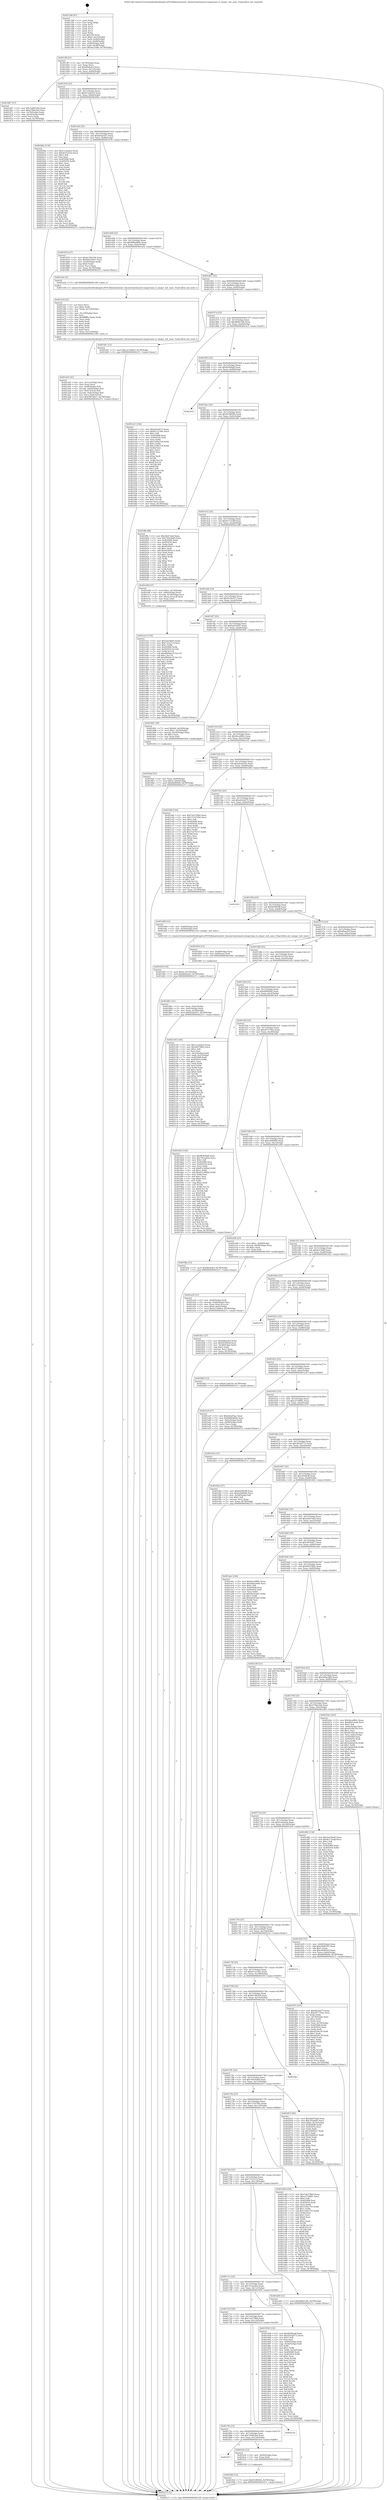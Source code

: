 digraph "0x4013d0" {
  label = "0x4013d0 (/mnt/c/Users/mathe/Desktop/tcc/POCII/binaries/extr_linuxarcharmmach-omap1mmc.h_omap1_init_mmc_Final-ollvm.out::main(0))"
  labelloc = "t"
  node[shape=record]

  Entry [label="",width=0.3,height=0.3,shape=circle,fillcolor=black,style=filled]
  "0x4013ff" [label="{
     0x4013ff [23]\l
     | [instrs]\l
     &nbsp;&nbsp;0x4013ff \<+3\>: mov -0x78(%rbp),%eax\l
     &nbsp;&nbsp;0x401402 \<+2\>: mov %eax,%ecx\l
     &nbsp;&nbsp;0x401404 \<+6\>: sub $0x80efa4cf,%ecx\l
     &nbsp;&nbsp;0x40140a \<+3\>: mov %eax,-0x7c(%rbp)\l
     &nbsp;&nbsp;0x40140d \<+3\>: mov %ecx,-0x80(%rbp)\l
     &nbsp;&nbsp;0x401410 \<+6\>: je 0000000000401d67 \<main+0x997\>\l
  }"]
  "0x401d67" [label="{
     0x401d67 [27]\l
     | [instrs]\l
     &nbsp;&nbsp;0x401d67 \<+5\>: mov $0x7eb822bd,%eax\l
     &nbsp;&nbsp;0x401d6c \<+5\>: mov $0x476be3a6,%ecx\l
     &nbsp;&nbsp;0x401d71 \<+3\>: mov -0x70(%rbp),%edx\l
     &nbsp;&nbsp;0x401d74 \<+3\>: cmp -0x54(%rbp),%edx\l
     &nbsp;&nbsp;0x401d77 \<+3\>: cmovl %ecx,%eax\l
     &nbsp;&nbsp;0x401d7a \<+3\>: mov %eax,-0x78(%rbp)\l
     &nbsp;&nbsp;0x401d7d \<+5\>: jmp 000000000040227c \<main+0xeac\>\l
  }"]
  "0x401416" [label="{
     0x401416 [25]\l
     | [instrs]\l
     &nbsp;&nbsp;0x401416 \<+5\>: jmp 000000000040141b \<main+0x4b\>\l
     &nbsp;&nbsp;0x40141b \<+3\>: mov -0x7c(%rbp),%eax\l
     &nbsp;&nbsp;0x40141e \<+5\>: sub $0x812a8216,%eax\l
     &nbsp;&nbsp;0x401423 \<+6\>: mov %eax,-0x84(%rbp)\l
     &nbsp;&nbsp;0x401429 \<+6\>: je 00000000004020be \<main+0xcee\>\l
  }"]
  Exit [label="",width=0.3,height=0.3,shape=circle,fillcolor=black,style=filled,peripheries=2]
  "0x4020be" [label="{
     0x4020be [134]\l
     | [instrs]\l
     &nbsp;&nbsp;0x4020be \<+5\>: mov $0x123ea6c4,%eax\l
     &nbsp;&nbsp;0x4020c3 \<+5\>: mov $0xde35352e,%ecx\l
     &nbsp;&nbsp;0x4020c8 \<+2\>: mov $0x1,%dl\l
     &nbsp;&nbsp;0x4020ca \<+2\>: xor %esi,%esi\l
     &nbsp;&nbsp;0x4020cc \<+7\>: mov 0x405068,%edi\l
     &nbsp;&nbsp;0x4020d3 \<+8\>: mov 0x405054,%r8d\l
     &nbsp;&nbsp;0x4020db \<+3\>: sub $0x1,%esi\l
     &nbsp;&nbsp;0x4020de \<+3\>: mov %edi,%r9d\l
     &nbsp;&nbsp;0x4020e1 \<+3\>: add %esi,%r9d\l
     &nbsp;&nbsp;0x4020e4 \<+4\>: imul %r9d,%edi\l
     &nbsp;&nbsp;0x4020e8 \<+3\>: and $0x1,%edi\l
     &nbsp;&nbsp;0x4020eb \<+3\>: cmp $0x0,%edi\l
     &nbsp;&nbsp;0x4020ee \<+4\>: sete %r10b\l
     &nbsp;&nbsp;0x4020f2 \<+4\>: cmp $0xa,%r8d\l
     &nbsp;&nbsp;0x4020f6 \<+4\>: setl %r11b\l
     &nbsp;&nbsp;0x4020fa \<+3\>: mov %r10b,%bl\l
     &nbsp;&nbsp;0x4020fd \<+3\>: xor $0xff,%bl\l
     &nbsp;&nbsp;0x402100 \<+3\>: mov %r11b,%r14b\l
     &nbsp;&nbsp;0x402103 \<+4\>: xor $0xff,%r14b\l
     &nbsp;&nbsp;0x402107 \<+3\>: xor $0x1,%dl\l
     &nbsp;&nbsp;0x40210a \<+3\>: mov %bl,%r15b\l
     &nbsp;&nbsp;0x40210d \<+4\>: and $0xff,%r15b\l
     &nbsp;&nbsp;0x402111 \<+3\>: and %dl,%r10b\l
     &nbsp;&nbsp;0x402114 \<+3\>: mov %r14b,%r12b\l
     &nbsp;&nbsp;0x402117 \<+4\>: and $0xff,%r12b\l
     &nbsp;&nbsp;0x40211b \<+3\>: and %dl,%r11b\l
     &nbsp;&nbsp;0x40211e \<+3\>: or %r10b,%r15b\l
     &nbsp;&nbsp;0x402121 \<+3\>: or %r11b,%r12b\l
     &nbsp;&nbsp;0x402124 \<+3\>: xor %r12b,%r15b\l
     &nbsp;&nbsp;0x402127 \<+3\>: or %r14b,%bl\l
     &nbsp;&nbsp;0x40212a \<+3\>: xor $0xff,%bl\l
     &nbsp;&nbsp;0x40212d \<+3\>: or $0x1,%dl\l
     &nbsp;&nbsp;0x402130 \<+2\>: and %dl,%bl\l
     &nbsp;&nbsp;0x402132 \<+3\>: or %bl,%r15b\l
     &nbsp;&nbsp;0x402135 \<+4\>: test $0x1,%r15b\l
     &nbsp;&nbsp;0x402139 \<+3\>: cmovne %ecx,%eax\l
     &nbsp;&nbsp;0x40213c \<+3\>: mov %eax,-0x78(%rbp)\l
     &nbsp;&nbsp;0x40213f \<+5\>: jmp 000000000040227c \<main+0xeac\>\l
  }"]
  "0x40142f" [label="{
     0x40142f [25]\l
     | [instrs]\l
     &nbsp;&nbsp;0x40142f \<+5\>: jmp 0000000000401434 \<main+0x64\>\l
     &nbsp;&nbsp;0x401434 \<+3\>: mov -0x7c(%rbp),%eax\l
     &nbsp;&nbsp;0x401437 \<+5\>: sub $0x85da5f37,%eax\l
     &nbsp;&nbsp;0x40143c \<+6\>: mov %eax,-0x88(%rbp)\l
     &nbsp;&nbsp;0x401442 \<+6\>: je 0000000000401876 \<main+0x4a6\>\l
  }"]
  "0x401fd2" [label="{
     0x401fd2 [12]\l
     | [instrs]\l
     &nbsp;&nbsp;0x401fd2 \<+7\>: movl $0x953f8584,-0x78(%rbp)\l
     &nbsp;&nbsp;0x401fd9 \<+5\>: jmp 000000000040227c \<main+0xeac\>\l
  }"]
  "0x401876" [label="{
     0x401876 [27]\l
     | [instrs]\l
     &nbsp;&nbsp;0x401876 \<+5\>: mov $0x6e79b558,%eax\l
     &nbsp;&nbsp;0x40187b \<+5\>: mov $0x9e6330d7,%ecx\l
     &nbsp;&nbsp;0x401880 \<+3\>: mov -0x34(%rbp),%edx\l
     &nbsp;&nbsp;0x401883 \<+3\>: cmp $0x0,%edx\l
     &nbsp;&nbsp;0x401886 \<+3\>: cmove %ecx,%eax\l
     &nbsp;&nbsp;0x401889 \<+3\>: mov %eax,-0x78(%rbp)\l
     &nbsp;&nbsp;0x40188c \<+5\>: jmp 000000000040227c \<main+0xeac\>\l
  }"]
  "0x401448" [label="{
     0x401448 [25]\l
     | [instrs]\l
     &nbsp;&nbsp;0x401448 \<+5\>: jmp 000000000040144d \<main+0x7d\>\l
     &nbsp;&nbsp;0x40144d \<+3\>: mov -0x7c(%rbp),%eax\l
     &nbsp;&nbsp;0x401450 \<+5\>: sub $0x888e666b,%eax\l
     &nbsp;&nbsp;0x401455 \<+6\>: mov %eax,-0x8c(%rbp)\l
     &nbsp;&nbsp;0x40145b \<+6\>: je 0000000000401a5a \<main+0x68a\>\l
  }"]
  "0x401817" [label="{
     0x401817\l
  }", style=dashed]
  "0x401a5a" [label="{
     0x401a5a [5]\l
     | [instrs]\l
     &nbsp;&nbsp;0x401a5a \<+5\>: call 0000000000401160 \<next_i\>\l
     | [calls]\l
     &nbsp;&nbsp;0x401160 \{1\} (/mnt/c/Users/mathe/Desktop/tcc/POCII/binaries/extr_linuxarcharmmach-omap1mmc.h_omap1_init_mmc_Final-ollvm.out::next_i)\l
  }"]
  "0x401461" [label="{
     0x401461 [25]\l
     | [instrs]\l
     &nbsp;&nbsp;0x401461 \<+5\>: jmp 0000000000401466 \<main+0x96\>\l
     &nbsp;&nbsp;0x401466 \<+3\>: mov -0x7c(%rbp),%eax\l
     &nbsp;&nbsp;0x401469 \<+5\>: sub $0x8b01cba6,%eax\l
     &nbsp;&nbsp;0x40146e \<+6\>: mov %eax,-0x90(%rbp)\l
     &nbsp;&nbsp;0x401474 \<+6\>: je 0000000000401bf1 \<main+0x821\>\l
  }"]
  "0x401fc6" [label="{
     0x401fc6 [12]\l
     | [instrs]\l
     &nbsp;&nbsp;0x401fc6 \<+4\>: mov -0x60(%rbp),%rax\l
     &nbsp;&nbsp;0x401fca \<+3\>: mov %rax,%rdi\l
     &nbsp;&nbsp;0x401fcd \<+5\>: call 0000000000401030 \<free@plt\>\l
     | [calls]\l
     &nbsp;&nbsp;0x401030 \{1\} (unknown)\l
  }"]
  "0x401bf1" [label="{
     0x401bf1 [12]\l
     | [instrs]\l
     &nbsp;&nbsp;0x401bf1 \<+7\>: movl $0x227e68c0,-0x78(%rbp)\l
     &nbsp;&nbsp;0x401bf8 \<+5\>: jmp 000000000040227c \<main+0xeac\>\l
  }"]
  "0x40147a" [label="{
     0x40147a [25]\l
     | [instrs]\l
     &nbsp;&nbsp;0x40147a \<+5\>: jmp 000000000040147f \<main+0xaf\>\l
     &nbsp;&nbsp;0x40147f \<+3\>: mov -0x7c(%rbp),%eax\l
     &nbsp;&nbsp;0x401482 \<+5\>: sub $0x8b8612fb,%eax\l
     &nbsp;&nbsp;0x401487 \<+6\>: mov %eax,-0x94(%rbp)\l
     &nbsp;&nbsp;0x40148d \<+6\>: je 0000000000401ec5 \<main+0xaf5\>\l
  }"]
  "0x4017fe" [label="{
     0x4017fe [25]\l
     | [instrs]\l
     &nbsp;&nbsp;0x4017fe \<+5\>: jmp 0000000000401803 \<main+0x433\>\l
     &nbsp;&nbsp;0x401803 \<+3\>: mov -0x7c(%rbp),%eax\l
     &nbsp;&nbsp;0x401806 \<+5\>: sub $0x7eb822bd,%eax\l
     &nbsp;&nbsp;0x40180b \<+6\>: mov %eax,-0x124(%rbp)\l
     &nbsp;&nbsp;0x401811 \<+6\>: je 0000000000401fc6 \<main+0xbf6\>\l
  }"]
  "0x401ec5" [label="{
     0x401ec5 [144]\l
     | [instrs]\l
     &nbsp;&nbsp;0x401ec5 \<+5\>: mov $0xafe2eb75,%eax\l
     &nbsp;&nbsp;0x401eca \<+5\>: mov $0x61c214bc,%ecx\l
     &nbsp;&nbsp;0x401ecf \<+2\>: mov $0x1,%dl\l
     &nbsp;&nbsp;0x401ed1 \<+7\>: mov 0x405068,%esi\l
     &nbsp;&nbsp;0x401ed8 \<+7\>: mov 0x405054,%edi\l
     &nbsp;&nbsp;0x401edf \<+3\>: mov %esi,%r8d\l
     &nbsp;&nbsp;0x401ee2 \<+7\>: sub $0x1209a7cd,%r8d\l
     &nbsp;&nbsp;0x401ee9 \<+4\>: sub $0x1,%r8d\l
     &nbsp;&nbsp;0x401eed \<+7\>: add $0x1209a7cd,%r8d\l
     &nbsp;&nbsp;0x401ef4 \<+4\>: imul %r8d,%esi\l
     &nbsp;&nbsp;0x401ef8 \<+3\>: and $0x1,%esi\l
     &nbsp;&nbsp;0x401efb \<+3\>: cmp $0x0,%esi\l
     &nbsp;&nbsp;0x401efe \<+4\>: sete %r9b\l
     &nbsp;&nbsp;0x401f02 \<+3\>: cmp $0xa,%edi\l
     &nbsp;&nbsp;0x401f05 \<+4\>: setl %r10b\l
     &nbsp;&nbsp;0x401f09 \<+3\>: mov %r9b,%r11b\l
     &nbsp;&nbsp;0x401f0c \<+4\>: xor $0xff,%r11b\l
     &nbsp;&nbsp;0x401f10 \<+3\>: mov %r10b,%bl\l
     &nbsp;&nbsp;0x401f13 \<+3\>: xor $0xff,%bl\l
     &nbsp;&nbsp;0x401f16 \<+3\>: xor $0x1,%dl\l
     &nbsp;&nbsp;0x401f19 \<+3\>: mov %r11b,%r14b\l
     &nbsp;&nbsp;0x401f1c \<+4\>: and $0xff,%r14b\l
     &nbsp;&nbsp;0x401f20 \<+3\>: and %dl,%r9b\l
     &nbsp;&nbsp;0x401f23 \<+3\>: mov %bl,%r15b\l
     &nbsp;&nbsp;0x401f26 \<+4\>: and $0xff,%r15b\l
     &nbsp;&nbsp;0x401f2a \<+3\>: and %dl,%r10b\l
     &nbsp;&nbsp;0x401f2d \<+3\>: or %r9b,%r14b\l
     &nbsp;&nbsp;0x401f30 \<+3\>: or %r10b,%r15b\l
     &nbsp;&nbsp;0x401f33 \<+3\>: xor %r15b,%r14b\l
     &nbsp;&nbsp;0x401f36 \<+3\>: or %bl,%r11b\l
     &nbsp;&nbsp;0x401f39 \<+4\>: xor $0xff,%r11b\l
     &nbsp;&nbsp;0x401f3d \<+3\>: or $0x1,%dl\l
     &nbsp;&nbsp;0x401f40 \<+3\>: and %dl,%r11b\l
     &nbsp;&nbsp;0x401f43 \<+3\>: or %r11b,%r14b\l
     &nbsp;&nbsp;0x401f46 \<+4\>: test $0x1,%r14b\l
     &nbsp;&nbsp;0x401f4a \<+3\>: cmovne %ecx,%eax\l
     &nbsp;&nbsp;0x401f4d \<+3\>: mov %eax,-0x78(%rbp)\l
     &nbsp;&nbsp;0x401f50 \<+5\>: jmp 000000000040227c \<main+0xeac\>\l
  }"]
  "0x401493" [label="{
     0x401493 [25]\l
     | [instrs]\l
     &nbsp;&nbsp;0x401493 \<+5\>: jmp 0000000000401498 \<main+0xc8\>\l
     &nbsp;&nbsp;0x401498 \<+3\>: mov -0x7c(%rbp),%eax\l
     &nbsp;&nbsp;0x40149b \<+5\>: sub $0x8f369adf,%eax\l
     &nbsp;&nbsp;0x4014a0 \<+6\>: mov %eax,-0x98(%rbp)\l
     &nbsp;&nbsp;0x4014a6 \<+6\>: je 00000000004021e5 \<main+0xe15\>\l
  }"]
  "0x402210" [label="{
     0x402210\l
  }", style=dashed]
  "0x4021e5" [label="{
     0x4021e5\l
  }", style=dashed]
  "0x4014ac" [label="{
     0x4014ac [25]\l
     | [instrs]\l
     &nbsp;&nbsp;0x4014ac \<+5\>: jmp 00000000004014b1 \<main+0xe1\>\l
     &nbsp;&nbsp;0x4014b1 \<+3\>: mov -0x7c(%rbp),%eax\l
     &nbsp;&nbsp;0x4014b4 \<+5\>: sub $0x953f8584,%eax\l
     &nbsp;&nbsp;0x4014b9 \<+6\>: mov %eax,-0x9c(%rbp)\l
     &nbsp;&nbsp;0x4014bf \<+6\>: je 0000000000401ffb \<main+0xc2b\>\l
  }"]
  "0x401e23" [label="{
     0x401e23 [150]\l
     | [instrs]\l
     &nbsp;&nbsp;0x401e23 \<+5\>: mov $0x5ee58ef5,%edx\l
     &nbsp;&nbsp;0x401e28 \<+5\>: mov $0x7332311f,%esi\l
     &nbsp;&nbsp;0x401e2d \<+3\>: mov $0x1,%r8b\l
     &nbsp;&nbsp;0x401e30 \<+8\>: mov 0x405068,%r9d\l
     &nbsp;&nbsp;0x401e38 \<+8\>: mov 0x405054,%r10d\l
     &nbsp;&nbsp;0x401e40 \<+3\>: mov %r9d,%r11d\l
     &nbsp;&nbsp;0x401e43 \<+7\>: sub $0xd8404e35,%r11d\l
     &nbsp;&nbsp;0x401e4a \<+4\>: sub $0x1,%r11d\l
     &nbsp;&nbsp;0x401e4e \<+7\>: add $0xd8404e35,%r11d\l
     &nbsp;&nbsp;0x401e55 \<+4\>: imul %r11d,%r9d\l
     &nbsp;&nbsp;0x401e59 \<+4\>: and $0x1,%r9d\l
     &nbsp;&nbsp;0x401e5d \<+4\>: cmp $0x0,%r9d\l
     &nbsp;&nbsp;0x401e61 \<+3\>: sete %bl\l
     &nbsp;&nbsp;0x401e64 \<+4\>: cmp $0xa,%r10d\l
     &nbsp;&nbsp;0x401e68 \<+4\>: setl %r14b\l
     &nbsp;&nbsp;0x401e6c \<+3\>: mov %bl,%r15b\l
     &nbsp;&nbsp;0x401e6f \<+4\>: xor $0xff,%r15b\l
     &nbsp;&nbsp;0x401e73 \<+3\>: mov %r14b,%r12b\l
     &nbsp;&nbsp;0x401e76 \<+4\>: xor $0xff,%r12b\l
     &nbsp;&nbsp;0x401e7a \<+4\>: xor $0x0,%r8b\l
     &nbsp;&nbsp;0x401e7e \<+3\>: mov %r15b,%r13b\l
     &nbsp;&nbsp;0x401e81 \<+4\>: and $0x0,%r13b\l
     &nbsp;&nbsp;0x401e85 \<+3\>: and %r8b,%bl\l
     &nbsp;&nbsp;0x401e88 \<+3\>: mov %r12b,%al\l
     &nbsp;&nbsp;0x401e8b \<+2\>: and $0x0,%al\l
     &nbsp;&nbsp;0x401e8d \<+3\>: and %r8b,%r14b\l
     &nbsp;&nbsp;0x401e90 \<+3\>: or %bl,%r13b\l
     &nbsp;&nbsp;0x401e93 \<+3\>: or %r14b,%al\l
     &nbsp;&nbsp;0x401e96 \<+3\>: xor %al,%r13b\l
     &nbsp;&nbsp;0x401e99 \<+3\>: or %r12b,%r15b\l
     &nbsp;&nbsp;0x401e9c \<+4\>: xor $0xff,%r15b\l
     &nbsp;&nbsp;0x401ea0 \<+4\>: or $0x0,%r8b\l
     &nbsp;&nbsp;0x401ea4 \<+3\>: and %r8b,%r15b\l
     &nbsp;&nbsp;0x401ea7 \<+3\>: or %r15b,%r13b\l
     &nbsp;&nbsp;0x401eaa \<+4\>: test $0x1,%r13b\l
     &nbsp;&nbsp;0x401eae \<+3\>: cmovne %esi,%edx\l
     &nbsp;&nbsp;0x401eb1 \<+3\>: mov %edx,-0x78(%rbp)\l
     &nbsp;&nbsp;0x401eb4 \<+5\>: jmp 000000000040227c \<main+0xeac\>\l
  }"]
  "0x401ffb" [label="{
     0x401ffb [88]\l
     | [instrs]\l
     &nbsp;&nbsp;0x401ffb \<+5\>: mov $0x2fed7add,%eax\l
     &nbsp;&nbsp;0x402000 \<+5\>: mov $0x704c9a08,%ecx\l
     &nbsp;&nbsp;0x402005 \<+7\>: mov 0x405068,%edx\l
     &nbsp;&nbsp;0x40200c \<+7\>: mov 0x405054,%esi\l
     &nbsp;&nbsp;0x402013 \<+2\>: mov %edx,%edi\l
     &nbsp;&nbsp;0x402015 \<+6\>: sub $0xd54941c1,%edi\l
     &nbsp;&nbsp;0x40201b \<+3\>: sub $0x1,%edi\l
     &nbsp;&nbsp;0x40201e \<+6\>: add $0xd54941c1,%edi\l
     &nbsp;&nbsp;0x402024 \<+3\>: imul %edi,%edx\l
     &nbsp;&nbsp;0x402027 \<+3\>: and $0x1,%edx\l
     &nbsp;&nbsp;0x40202a \<+3\>: cmp $0x0,%edx\l
     &nbsp;&nbsp;0x40202d \<+4\>: sete %r8b\l
     &nbsp;&nbsp;0x402031 \<+3\>: cmp $0xa,%esi\l
     &nbsp;&nbsp;0x402034 \<+4\>: setl %r9b\l
     &nbsp;&nbsp;0x402038 \<+3\>: mov %r8b,%r10b\l
     &nbsp;&nbsp;0x40203b \<+3\>: and %r9b,%r10b\l
     &nbsp;&nbsp;0x40203e \<+3\>: xor %r9b,%r8b\l
     &nbsp;&nbsp;0x402041 \<+3\>: or %r8b,%r10b\l
     &nbsp;&nbsp;0x402044 \<+4\>: test $0x1,%r10b\l
     &nbsp;&nbsp;0x402048 \<+3\>: cmovne %ecx,%eax\l
     &nbsp;&nbsp;0x40204b \<+3\>: mov %eax,-0x78(%rbp)\l
     &nbsp;&nbsp;0x40204e \<+5\>: jmp 000000000040227c \<main+0xeac\>\l
  }"]
  "0x4014c5" [label="{
     0x4014c5 [25]\l
     | [instrs]\l
     &nbsp;&nbsp;0x4014c5 \<+5\>: jmp 00000000004014ca \<main+0xfa\>\l
     &nbsp;&nbsp;0x4014ca \<+3\>: mov -0x7c(%rbp),%eax\l
     &nbsp;&nbsp;0x4014cd \<+5\>: sub $0x9c115c8f,%eax\l
     &nbsp;&nbsp;0x4014d2 \<+6\>: mov %eax,-0xa0(%rbp)\l
     &nbsp;&nbsp;0x4014d8 \<+6\>: je 0000000000401e08 \<main+0xa38\>\l
  }"]
  "0x401d54" [label="{
     0x401d54 [19]\l
     | [instrs]\l
     &nbsp;&nbsp;0x401d54 \<+7\>: movl $0x0,-0x70(%rbp)\l
     &nbsp;&nbsp;0x401d5b \<+7\>: movl $0x80efa4cf,-0x78(%rbp)\l
     &nbsp;&nbsp;0x401d62 \<+5\>: jmp 000000000040227c \<main+0xeac\>\l
  }"]
  "0x401e08" [label="{
     0x401e08 [27]\l
     | [instrs]\l
     &nbsp;&nbsp;0x401e08 \<+7\>: movl $0x1,-0x74(%rbp)\l
     &nbsp;&nbsp;0x401e0f \<+4\>: mov -0x60(%rbp),%rax\l
     &nbsp;&nbsp;0x401e13 \<+4\>: movslq -0x70(%rbp),%rcx\l
     &nbsp;&nbsp;0x401e17 \<+4\>: mov (%rax,%rcx,8),%rax\l
     &nbsp;&nbsp;0x401e1b \<+3\>: mov %rax,%rdi\l
     &nbsp;&nbsp;0x401e1e \<+5\>: call 0000000000401030 \<free@plt\>\l
     | [calls]\l
     &nbsp;&nbsp;0x401030 \{1\} (unknown)\l
  }"]
  "0x4014de" [label="{
     0x4014de [25]\l
     | [instrs]\l
     &nbsp;&nbsp;0x4014de \<+5\>: jmp 00000000004014e3 \<main+0x113\>\l
     &nbsp;&nbsp;0x4014e3 \<+3\>: mov -0x7c(%rbp),%eax\l
     &nbsp;&nbsp;0x4014e6 \<+5\>: sub $0x9e362f37,%eax\l
     &nbsp;&nbsp;0x4014eb \<+6\>: mov %eax,-0xa4(%rbp)\l
     &nbsp;&nbsp;0x4014f1 \<+6\>: je 0000000000401fea \<main+0xc1a\>\l
  }"]
  "0x401a93" [label="{
     0x401a93 [41]\l
     | [instrs]\l
     &nbsp;&nbsp;0x401a93 \<+6\>: mov -0x12c(%rbp),%ecx\l
     &nbsp;&nbsp;0x401a99 \<+3\>: imul %eax,%ecx\l
     &nbsp;&nbsp;0x401a9c \<+4\>: mov -0x60(%rbp),%r8\l
     &nbsp;&nbsp;0x401aa0 \<+4\>: movslq -0x64(%rbp),%r9\l
     &nbsp;&nbsp;0x401aa4 \<+4\>: mov (%r8,%r9,8),%r8\l
     &nbsp;&nbsp;0x401aa8 \<+4\>: movslq -0x6c(%rbp),%r9\l
     &nbsp;&nbsp;0x401aac \<+4\>: mov %ecx,(%r8,%r9,4)\l
     &nbsp;&nbsp;0x401ab0 \<+7\>: movl $0x3f97b817,-0x78(%rbp)\l
     &nbsp;&nbsp;0x401ab7 \<+5\>: jmp 000000000040227c \<main+0xeac\>\l
  }"]
  "0x401fea" [label="{
     0x401fea\l
  }", style=dashed]
  "0x4014f7" [label="{
     0x4014f7 [25]\l
     | [instrs]\l
     &nbsp;&nbsp;0x4014f7 \<+5\>: jmp 00000000004014fc \<main+0x12c\>\l
     &nbsp;&nbsp;0x4014fc \<+3\>: mov -0x7c(%rbp),%eax\l
     &nbsp;&nbsp;0x4014ff \<+5\>: sub $0x9e6330d7,%eax\l
     &nbsp;&nbsp;0x401504 \<+6\>: mov %eax,-0xa8(%rbp)\l
     &nbsp;&nbsp;0x40150a \<+6\>: je 0000000000401891 \<main+0x4c1\>\l
  }"]
  "0x401a5f" [label="{
     0x401a5f [52]\l
     | [instrs]\l
     &nbsp;&nbsp;0x401a5f \<+2\>: xor %ecx,%ecx\l
     &nbsp;&nbsp;0x401a61 \<+5\>: mov $0x2,%edx\l
     &nbsp;&nbsp;0x401a66 \<+6\>: mov %edx,-0x128(%rbp)\l
     &nbsp;&nbsp;0x401a6c \<+1\>: cltd\l
     &nbsp;&nbsp;0x401a6d \<+6\>: mov -0x128(%rbp),%esi\l
     &nbsp;&nbsp;0x401a73 \<+2\>: idiv %esi\l
     &nbsp;&nbsp;0x401a75 \<+6\>: imul $0xfffffffe,%edx,%edx\l
     &nbsp;&nbsp;0x401a7b \<+2\>: mov %ecx,%edi\l
     &nbsp;&nbsp;0x401a7d \<+2\>: sub %edx,%edi\l
     &nbsp;&nbsp;0x401a7f \<+2\>: mov %ecx,%edx\l
     &nbsp;&nbsp;0x401a81 \<+3\>: sub $0x1,%edx\l
     &nbsp;&nbsp;0x401a84 \<+2\>: add %edx,%edi\l
     &nbsp;&nbsp;0x401a86 \<+2\>: sub %edi,%ecx\l
     &nbsp;&nbsp;0x401a88 \<+6\>: mov %ecx,-0x12c(%rbp)\l
     &nbsp;&nbsp;0x401a8e \<+5\>: call 0000000000401160 \<next_i\>\l
     | [calls]\l
     &nbsp;&nbsp;0x401160 \{1\} (/mnt/c/Users/mathe/Desktop/tcc/POCII/binaries/extr_linuxarcharmmach-omap1mmc.h_omap1_init_mmc_Final-ollvm.out::next_i)\l
  }"]
  "0x401891" [label="{
     0x401891 [30]\l
     | [instrs]\l
     &nbsp;&nbsp;0x401891 \<+7\>: movl $0x64,-0x50(%rbp)\l
     &nbsp;&nbsp;0x401898 \<+7\>: movl $0x1,-0x54(%rbp)\l
     &nbsp;&nbsp;0x40189f \<+4\>: movslq -0x54(%rbp),%rax\l
     &nbsp;&nbsp;0x4018a3 \<+4\>: shl $0x3,%rax\l
     &nbsp;&nbsp;0x4018a7 \<+3\>: mov %rax,%rdi\l
     &nbsp;&nbsp;0x4018aa \<+5\>: call 0000000000401050 \<malloc@plt\>\l
     | [calls]\l
     &nbsp;&nbsp;0x401050 \{1\} (unknown)\l
  }"]
  "0x401510" [label="{
     0x401510 [25]\l
     | [instrs]\l
     &nbsp;&nbsp;0x401510 \<+5\>: jmp 0000000000401515 \<main+0x145\>\l
     &nbsp;&nbsp;0x401515 \<+3\>: mov -0x7c(%rbp),%eax\l
     &nbsp;&nbsp;0x401518 \<+5\>: sub $0x9ece880c,%eax\l
     &nbsp;&nbsp;0x40151d \<+6\>: mov %eax,-0xac(%rbp)\l
     &nbsp;&nbsp;0x401523 \<+6\>: je 00000000004021f1 \<main+0xe21\>\l
  }"]
  "0x401a20" [label="{
     0x401a20 [31]\l
     | [instrs]\l
     &nbsp;&nbsp;0x401a20 \<+4\>: mov -0x60(%rbp),%rdi\l
     &nbsp;&nbsp;0x401a24 \<+4\>: movslq -0x64(%rbp),%rcx\l
     &nbsp;&nbsp;0x401a28 \<+4\>: mov %rax,(%rdi,%rcx,8)\l
     &nbsp;&nbsp;0x401a2c \<+7\>: movl $0x0,-0x6c(%rbp)\l
     &nbsp;&nbsp;0x401a33 \<+7\>: movl $0x227e68c0,-0x78(%rbp)\l
     &nbsp;&nbsp;0x401a3a \<+5\>: jmp 000000000040227c \<main+0xeac\>\l
  }"]
  "0x4021f1" [label="{
     0x4021f1\l
  }", style=dashed]
  "0x401529" [label="{
     0x401529 [25]\l
     | [instrs]\l
     &nbsp;&nbsp;0x401529 \<+5\>: jmp 000000000040152e \<main+0x15e\>\l
     &nbsp;&nbsp;0x40152e \<+3\>: mov -0x7c(%rbp),%eax\l
     &nbsp;&nbsp;0x401531 \<+5\>: sub $0xa9ca93ac,%eax\l
     &nbsp;&nbsp;0x401536 \<+6\>: mov %eax,-0xb0(%rbp)\l
     &nbsp;&nbsp;0x40153c \<+6\>: je 0000000000401bfd \<main+0x82d\>\l
  }"]
  "0x4017e5" [label="{
     0x4017e5 [25]\l
     | [instrs]\l
     &nbsp;&nbsp;0x4017e5 \<+5\>: jmp 00000000004017ea \<main+0x41a\>\l
     &nbsp;&nbsp;0x4017ea \<+3\>: mov -0x7c(%rbp),%eax\l
     &nbsp;&nbsp;0x4017ed \<+5\>: sub $0x7eb3780d,%eax\l
     &nbsp;&nbsp;0x4017f2 \<+6\>: mov %eax,-0x120(%rbp)\l
     &nbsp;&nbsp;0x4017f8 \<+6\>: je 0000000000402210 \<main+0xe40\>\l
  }"]
  "0x401bfd" [label="{
     0x401bfd [144]\l
     | [instrs]\l
     &nbsp;&nbsp;0x401bfd \<+5\>: mov $0x7eb3780d,%eax\l
     &nbsp;&nbsp;0x401c02 \<+5\>: mov $0x71547092,%ecx\l
     &nbsp;&nbsp;0x401c07 \<+2\>: mov $0x1,%dl\l
     &nbsp;&nbsp;0x401c09 \<+7\>: mov 0x405068,%esi\l
     &nbsp;&nbsp;0x401c10 \<+7\>: mov 0x405054,%edi\l
     &nbsp;&nbsp;0x401c17 \<+3\>: mov %esi,%r8d\l
     &nbsp;&nbsp;0x401c1a \<+7\>: sub $0x7e476157,%r8d\l
     &nbsp;&nbsp;0x401c21 \<+4\>: sub $0x1,%r8d\l
     &nbsp;&nbsp;0x401c25 \<+7\>: add $0x7e476157,%r8d\l
     &nbsp;&nbsp;0x401c2c \<+4\>: imul %r8d,%esi\l
     &nbsp;&nbsp;0x401c30 \<+3\>: and $0x1,%esi\l
     &nbsp;&nbsp;0x401c33 \<+3\>: cmp $0x0,%esi\l
     &nbsp;&nbsp;0x401c36 \<+4\>: sete %r9b\l
     &nbsp;&nbsp;0x401c3a \<+3\>: cmp $0xa,%edi\l
     &nbsp;&nbsp;0x401c3d \<+4\>: setl %r10b\l
     &nbsp;&nbsp;0x401c41 \<+3\>: mov %r9b,%r11b\l
     &nbsp;&nbsp;0x401c44 \<+4\>: xor $0xff,%r11b\l
     &nbsp;&nbsp;0x401c48 \<+3\>: mov %r10b,%bl\l
     &nbsp;&nbsp;0x401c4b \<+3\>: xor $0xff,%bl\l
     &nbsp;&nbsp;0x401c4e \<+3\>: xor $0x1,%dl\l
     &nbsp;&nbsp;0x401c51 \<+3\>: mov %r11b,%r14b\l
     &nbsp;&nbsp;0x401c54 \<+4\>: and $0xff,%r14b\l
     &nbsp;&nbsp;0x401c58 \<+3\>: and %dl,%r9b\l
     &nbsp;&nbsp;0x401c5b \<+3\>: mov %bl,%r15b\l
     &nbsp;&nbsp;0x401c5e \<+4\>: and $0xff,%r15b\l
     &nbsp;&nbsp;0x401c62 \<+3\>: and %dl,%r10b\l
     &nbsp;&nbsp;0x401c65 \<+3\>: or %r9b,%r14b\l
     &nbsp;&nbsp;0x401c68 \<+3\>: or %r10b,%r15b\l
     &nbsp;&nbsp;0x401c6b \<+3\>: xor %r15b,%r14b\l
     &nbsp;&nbsp;0x401c6e \<+3\>: or %bl,%r11b\l
     &nbsp;&nbsp;0x401c71 \<+4\>: xor $0xff,%r11b\l
     &nbsp;&nbsp;0x401c75 \<+3\>: or $0x1,%dl\l
     &nbsp;&nbsp;0x401c78 \<+3\>: and %dl,%r11b\l
     &nbsp;&nbsp;0x401c7b \<+3\>: or %r11b,%r14b\l
     &nbsp;&nbsp;0x401c7e \<+4\>: test $0x1,%r14b\l
     &nbsp;&nbsp;0x401c82 \<+3\>: cmovne %ecx,%eax\l
     &nbsp;&nbsp;0x401c85 \<+3\>: mov %eax,-0x78(%rbp)\l
     &nbsp;&nbsp;0x401c88 \<+5\>: jmp 000000000040227c \<main+0xeac\>\l
  }"]
  "0x401542" [label="{
     0x401542 [25]\l
     | [instrs]\l
     &nbsp;&nbsp;0x401542 \<+5\>: jmp 0000000000401547 \<main+0x177\>\l
     &nbsp;&nbsp;0x401547 \<+3\>: mov -0x7c(%rbp),%eax\l
     &nbsp;&nbsp;0x40154a \<+5\>: sub $0xafe2eb75,%eax\l
     &nbsp;&nbsp;0x40154f \<+6\>: mov %eax,-0xb4(%rbp)\l
     &nbsp;&nbsp;0x401555 \<+6\>: je 0000000000402243 \<main+0xe73\>\l
  }"]
  "0x401956" [label="{
     0x401956 [152]\l
     | [instrs]\l
     &nbsp;&nbsp;0x401956 \<+5\>: mov $0x8f369adf,%eax\l
     &nbsp;&nbsp;0x40195b \<+5\>: mov $0x281bd772,%ecx\l
     &nbsp;&nbsp;0x401960 \<+2\>: mov $0x1,%dl\l
     &nbsp;&nbsp;0x401962 \<+2\>: xor %esi,%esi\l
     &nbsp;&nbsp;0x401964 \<+3\>: mov -0x64(%rbp),%edi\l
     &nbsp;&nbsp;0x401967 \<+3\>: cmp -0x54(%rbp),%edi\l
     &nbsp;&nbsp;0x40196a \<+4\>: setl %r8b\l
     &nbsp;&nbsp;0x40196e \<+4\>: and $0x1,%r8b\l
     &nbsp;&nbsp;0x401972 \<+4\>: mov %r8b,-0x2d(%rbp)\l
     &nbsp;&nbsp;0x401976 \<+7\>: mov 0x405068,%edi\l
     &nbsp;&nbsp;0x40197d \<+8\>: mov 0x405054,%r9d\l
     &nbsp;&nbsp;0x401985 \<+3\>: sub $0x1,%esi\l
     &nbsp;&nbsp;0x401988 \<+3\>: mov %edi,%r10d\l
     &nbsp;&nbsp;0x40198b \<+3\>: add %esi,%r10d\l
     &nbsp;&nbsp;0x40198e \<+4\>: imul %r10d,%edi\l
     &nbsp;&nbsp;0x401992 \<+3\>: and $0x1,%edi\l
     &nbsp;&nbsp;0x401995 \<+3\>: cmp $0x0,%edi\l
     &nbsp;&nbsp;0x401998 \<+4\>: sete %r8b\l
     &nbsp;&nbsp;0x40199c \<+4\>: cmp $0xa,%r9d\l
     &nbsp;&nbsp;0x4019a0 \<+4\>: setl %r11b\l
     &nbsp;&nbsp;0x4019a4 \<+3\>: mov %r8b,%bl\l
     &nbsp;&nbsp;0x4019a7 \<+3\>: xor $0xff,%bl\l
     &nbsp;&nbsp;0x4019aa \<+3\>: mov %r11b,%r14b\l
     &nbsp;&nbsp;0x4019ad \<+4\>: xor $0xff,%r14b\l
     &nbsp;&nbsp;0x4019b1 \<+3\>: xor $0x1,%dl\l
     &nbsp;&nbsp;0x4019b4 \<+3\>: mov %bl,%r15b\l
     &nbsp;&nbsp;0x4019b7 \<+4\>: and $0xff,%r15b\l
     &nbsp;&nbsp;0x4019bb \<+3\>: and %dl,%r8b\l
     &nbsp;&nbsp;0x4019be \<+3\>: mov %r14b,%r12b\l
     &nbsp;&nbsp;0x4019c1 \<+4\>: and $0xff,%r12b\l
     &nbsp;&nbsp;0x4019c5 \<+3\>: and %dl,%r11b\l
     &nbsp;&nbsp;0x4019c8 \<+3\>: or %r8b,%r15b\l
     &nbsp;&nbsp;0x4019cb \<+3\>: or %r11b,%r12b\l
     &nbsp;&nbsp;0x4019ce \<+3\>: xor %r12b,%r15b\l
     &nbsp;&nbsp;0x4019d1 \<+3\>: or %r14b,%bl\l
     &nbsp;&nbsp;0x4019d4 \<+3\>: xor $0xff,%bl\l
     &nbsp;&nbsp;0x4019d7 \<+3\>: or $0x1,%dl\l
     &nbsp;&nbsp;0x4019da \<+2\>: and %dl,%bl\l
     &nbsp;&nbsp;0x4019dc \<+3\>: or %bl,%r15b\l
     &nbsp;&nbsp;0x4019df \<+4\>: test $0x1,%r15b\l
     &nbsp;&nbsp;0x4019e3 \<+3\>: cmovne %ecx,%eax\l
     &nbsp;&nbsp;0x4019e6 \<+3\>: mov %eax,-0x78(%rbp)\l
     &nbsp;&nbsp;0x4019e9 \<+5\>: jmp 000000000040227c \<main+0xeac\>\l
  }"]
  "0x402243" [label="{
     0x402243\l
  }", style=dashed]
  "0x40155b" [label="{
     0x40155b [25]\l
     | [instrs]\l
     &nbsp;&nbsp;0x40155b \<+5\>: jmp 0000000000401560 \<main+0x190\>\l
     &nbsp;&nbsp;0x401560 \<+3\>: mov -0x7c(%rbp),%eax\l
     &nbsp;&nbsp;0x401563 \<+5\>: sub $0xb65803ff,%eax\l
     &nbsp;&nbsp;0x401568 \<+6\>: mov %eax,-0xb8(%rbp)\l
     &nbsp;&nbsp;0x40156e \<+6\>: je 0000000000401d48 \<main+0x978\>\l
  }"]
  "0x4017cc" [label="{
     0x4017cc [25]\l
     | [instrs]\l
     &nbsp;&nbsp;0x4017cc \<+5\>: jmp 00000000004017d1 \<main+0x401\>\l
     &nbsp;&nbsp;0x4017d1 \<+3\>: mov -0x7c(%rbp),%eax\l
     &nbsp;&nbsp;0x4017d4 \<+5\>: sub $0x791aad3a,%eax\l
     &nbsp;&nbsp;0x4017d9 \<+6\>: mov %eax,-0x11c(%rbp)\l
     &nbsp;&nbsp;0x4017df \<+6\>: je 0000000000401956 \<main+0x586\>\l
  }"]
  "0x401d48" [label="{
     0x401d48 [12]\l
     | [instrs]\l
     &nbsp;&nbsp;0x401d48 \<+4\>: mov -0x60(%rbp),%rdi\l
     &nbsp;&nbsp;0x401d4c \<+3\>: mov -0x50(%rbp),%esi\l
     &nbsp;&nbsp;0x401d4f \<+5\>: call 00000000004013c0 \<omap1_init_mmc\>\l
     | [calls]\l
     &nbsp;&nbsp;0x4013c0 \{1\} (/mnt/c/Users/mathe/Desktop/tcc/POCII/binaries/extr_linuxarcharmmach-omap1mmc.h_omap1_init_mmc_Final-ollvm.out::omap1_init_mmc)\l
  }"]
  "0x401574" [label="{
     0x401574 [25]\l
     | [instrs]\l
     &nbsp;&nbsp;0x401574 \<+5\>: jmp 0000000000401579 \<main+0x1a9\>\l
     &nbsp;&nbsp;0x401579 \<+3\>: mov -0x7c(%rbp),%eax\l
     &nbsp;&nbsp;0x40157c \<+5\>: sub $0xd4bee81f,%eax\l
     &nbsp;&nbsp;0x401581 \<+6\>: mov %eax,-0xbc(%rbp)\l
     &nbsp;&nbsp;0x401587 \<+6\>: je 0000000000401854 \<main+0x484\>\l
  }"]
  "0x401eb9" [label="{
     0x401eb9 [12]\l
     | [instrs]\l
     &nbsp;&nbsp;0x401eb9 \<+7\>: movl $0x8b8612fb,-0x78(%rbp)\l
     &nbsp;&nbsp;0x401ec0 \<+5\>: jmp 000000000040227c \<main+0xeac\>\l
  }"]
  "0x401854" [label="{
     0x401854 [13]\l
     | [instrs]\l
     &nbsp;&nbsp;0x401854 \<+4\>: mov -0x48(%rbp),%rax\l
     &nbsp;&nbsp;0x401858 \<+4\>: mov 0x8(%rax),%rdi\l
     &nbsp;&nbsp;0x40185c \<+5\>: call 0000000000401060 \<atoi@plt\>\l
     | [calls]\l
     &nbsp;&nbsp;0x401060 \{1\} (unknown)\l
  }"]
  "0x40158d" [label="{
     0x40158d [25]\l
     | [instrs]\l
     &nbsp;&nbsp;0x40158d \<+5\>: jmp 0000000000401592 \<main+0x1c2\>\l
     &nbsp;&nbsp;0x401592 \<+3\>: mov -0x7c(%rbp),%eax\l
     &nbsp;&nbsp;0x401595 \<+5\>: sub $0xde35352e,%eax\l
     &nbsp;&nbsp;0x40159a \<+6\>: mov %eax,-0xc0(%rbp)\l
     &nbsp;&nbsp;0x4015a0 \<+6\>: je 0000000000402144 \<main+0xd74\>\l
  }"]
  "0x4017b3" [label="{
     0x4017b3 [25]\l
     | [instrs]\l
     &nbsp;&nbsp;0x4017b3 \<+5\>: jmp 00000000004017b8 \<main+0x3e8\>\l
     &nbsp;&nbsp;0x4017b8 \<+3\>: mov -0x7c(%rbp),%eax\l
     &nbsp;&nbsp;0x4017bb \<+5\>: sub $0x7332311f,%eax\l
     &nbsp;&nbsp;0x4017c0 \<+6\>: mov %eax,-0x118(%rbp)\l
     &nbsp;&nbsp;0x4017c6 \<+6\>: je 0000000000401eb9 \<main+0xae9\>\l
  }"]
  "0x402144" [label="{
     0x402144 [140]\l
     | [instrs]\l
     &nbsp;&nbsp;0x402144 \<+5\>: mov $0x123ea6c4,%eax\l
     &nbsp;&nbsp;0x402149 \<+5\>: mov $0x40470f62,%ecx\l
     &nbsp;&nbsp;0x40214e \<+2\>: mov $0x1,%dl\l
     &nbsp;&nbsp;0x402150 \<+2\>: xor %esi,%esi\l
     &nbsp;&nbsp;0x402152 \<+3\>: mov -0x3c(%rbp),%edi\l
     &nbsp;&nbsp;0x402155 \<+3\>: mov %edi,-0x2c(%rbp)\l
     &nbsp;&nbsp;0x402158 \<+7\>: mov 0x405068,%edi\l
     &nbsp;&nbsp;0x40215f \<+8\>: mov 0x405054,%r8d\l
     &nbsp;&nbsp;0x402167 \<+3\>: sub $0x1,%esi\l
     &nbsp;&nbsp;0x40216a \<+3\>: mov %edi,%r9d\l
     &nbsp;&nbsp;0x40216d \<+3\>: add %esi,%r9d\l
     &nbsp;&nbsp;0x402170 \<+4\>: imul %r9d,%edi\l
     &nbsp;&nbsp;0x402174 \<+3\>: and $0x1,%edi\l
     &nbsp;&nbsp;0x402177 \<+3\>: cmp $0x0,%edi\l
     &nbsp;&nbsp;0x40217a \<+4\>: sete %r10b\l
     &nbsp;&nbsp;0x40217e \<+4\>: cmp $0xa,%r8d\l
     &nbsp;&nbsp;0x402182 \<+4\>: setl %r11b\l
     &nbsp;&nbsp;0x402186 \<+3\>: mov %r10b,%bl\l
     &nbsp;&nbsp;0x402189 \<+3\>: xor $0xff,%bl\l
     &nbsp;&nbsp;0x40218c \<+3\>: mov %r11b,%r14b\l
     &nbsp;&nbsp;0x40218f \<+4\>: xor $0xff,%r14b\l
     &nbsp;&nbsp;0x402193 \<+3\>: xor $0x1,%dl\l
     &nbsp;&nbsp;0x402196 \<+3\>: mov %bl,%r15b\l
     &nbsp;&nbsp;0x402199 \<+4\>: and $0xff,%r15b\l
     &nbsp;&nbsp;0x40219d \<+3\>: and %dl,%r10b\l
     &nbsp;&nbsp;0x4021a0 \<+3\>: mov %r14b,%r12b\l
     &nbsp;&nbsp;0x4021a3 \<+4\>: and $0xff,%r12b\l
     &nbsp;&nbsp;0x4021a7 \<+3\>: and %dl,%r11b\l
     &nbsp;&nbsp;0x4021aa \<+3\>: or %r10b,%r15b\l
     &nbsp;&nbsp;0x4021ad \<+3\>: or %r11b,%r12b\l
     &nbsp;&nbsp;0x4021b0 \<+3\>: xor %r12b,%r15b\l
     &nbsp;&nbsp;0x4021b3 \<+3\>: or %r14b,%bl\l
     &nbsp;&nbsp;0x4021b6 \<+3\>: xor $0xff,%bl\l
     &nbsp;&nbsp;0x4021b9 \<+3\>: or $0x1,%dl\l
     &nbsp;&nbsp;0x4021bc \<+2\>: and %dl,%bl\l
     &nbsp;&nbsp;0x4021be \<+3\>: or %bl,%r15b\l
     &nbsp;&nbsp;0x4021c1 \<+4\>: test $0x1,%r15b\l
     &nbsp;&nbsp;0x4021c5 \<+3\>: cmovne %ecx,%eax\l
     &nbsp;&nbsp;0x4021c8 \<+3\>: mov %eax,-0x78(%rbp)\l
     &nbsp;&nbsp;0x4021cb \<+5\>: jmp 000000000040227c \<main+0xeac\>\l
  }"]
  "0x4015a6" [label="{
     0x4015a6 [25]\l
     | [instrs]\l
     &nbsp;&nbsp;0x4015a6 \<+5\>: jmp 00000000004015ab \<main+0x1db\>\l
     &nbsp;&nbsp;0x4015ab \<+3\>: mov -0x7c(%rbp),%eax\l
     &nbsp;&nbsp;0x4015ae \<+5\>: sub $0xdf49f4d9,%eax\l
     &nbsp;&nbsp;0x4015b3 \<+6\>: mov %eax,-0xc4(%rbp)\l
     &nbsp;&nbsp;0x4015b9 \<+6\>: je 00000000004018c6 \<main+0x4f6\>\l
  }"]
  "0x401c8d" [label="{
     0x401c8d [144]\l
     | [instrs]\l
     &nbsp;&nbsp;0x401c8d \<+5\>: mov $0x7eb3780d,%eax\l
     &nbsp;&nbsp;0x401c92 \<+5\>: mov $0x227e8f81,%ecx\l
     &nbsp;&nbsp;0x401c97 \<+2\>: mov $0x1,%dl\l
     &nbsp;&nbsp;0x401c99 \<+7\>: mov 0x405068,%esi\l
     &nbsp;&nbsp;0x401ca0 \<+7\>: mov 0x405054,%edi\l
     &nbsp;&nbsp;0x401ca7 \<+3\>: mov %esi,%r8d\l
     &nbsp;&nbsp;0x401caa \<+7\>: add $0x155bc755,%r8d\l
     &nbsp;&nbsp;0x401cb1 \<+4\>: sub $0x1,%r8d\l
     &nbsp;&nbsp;0x401cb5 \<+7\>: sub $0x155bc755,%r8d\l
     &nbsp;&nbsp;0x401cbc \<+4\>: imul %r8d,%esi\l
     &nbsp;&nbsp;0x401cc0 \<+3\>: and $0x1,%esi\l
     &nbsp;&nbsp;0x401cc3 \<+3\>: cmp $0x0,%esi\l
     &nbsp;&nbsp;0x401cc6 \<+4\>: sete %r9b\l
     &nbsp;&nbsp;0x401cca \<+3\>: cmp $0xa,%edi\l
     &nbsp;&nbsp;0x401ccd \<+4\>: setl %r10b\l
     &nbsp;&nbsp;0x401cd1 \<+3\>: mov %r9b,%r11b\l
     &nbsp;&nbsp;0x401cd4 \<+4\>: xor $0xff,%r11b\l
     &nbsp;&nbsp;0x401cd8 \<+3\>: mov %r10b,%bl\l
     &nbsp;&nbsp;0x401cdb \<+3\>: xor $0xff,%bl\l
     &nbsp;&nbsp;0x401cde \<+3\>: xor $0x0,%dl\l
     &nbsp;&nbsp;0x401ce1 \<+3\>: mov %r11b,%r14b\l
     &nbsp;&nbsp;0x401ce4 \<+4\>: and $0x0,%r14b\l
     &nbsp;&nbsp;0x401ce8 \<+3\>: and %dl,%r9b\l
     &nbsp;&nbsp;0x401ceb \<+3\>: mov %bl,%r15b\l
     &nbsp;&nbsp;0x401cee \<+4\>: and $0x0,%r15b\l
     &nbsp;&nbsp;0x401cf2 \<+3\>: and %dl,%r10b\l
     &nbsp;&nbsp;0x401cf5 \<+3\>: or %r9b,%r14b\l
     &nbsp;&nbsp;0x401cf8 \<+3\>: or %r10b,%r15b\l
     &nbsp;&nbsp;0x401cfb \<+3\>: xor %r15b,%r14b\l
     &nbsp;&nbsp;0x401cfe \<+3\>: or %bl,%r11b\l
     &nbsp;&nbsp;0x401d01 \<+4\>: xor $0xff,%r11b\l
     &nbsp;&nbsp;0x401d05 \<+3\>: or $0x0,%dl\l
     &nbsp;&nbsp;0x401d08 \<+3\>: and %dl,%r11b\l
     &nbsp;&nbsp;0x401d0b \<+3\>: or %r11b,%r14b\l
     &nbsp;&nbsp;0x401d0e \<+4\>: test $0x1,%r14b\l
     &nbsp;&nbsp;0x401d12 \<+3\>: cmovne %ecx,%eax\l
     &nbsp;&nbsp;0x401d15 \<+3\>: mov %eax,-0x78(%rbp)\l
     &nbsp;&nbsp;0x401d18 \<+5\>: jmp 000000000040227c \<main+0xeac\>\l
  }"]
  "0x4018c6" [label="{
     0x4018c6 [144]\l
     | [instrs]\l
     &nbsp;&nbsp;0x4018c6 \<+5\>: mov $0x8f369adf,%eax\l
     &nbsp;&nbsp;0x4018cb \<+5\>: mov $0x791aad3a,%ecx\l
     &nbsp;&nbsp;0x4018d0 \<+2\>: mov $0x1,%dl\l
     &nbsp;&nbsp;0x4018d2 \<+7\>: mov 0x405068,%esi\l
     &nbsp;&nbsp;0x4018d9 \<+7\>: mov 0x405054,%edi\l
     &nbsp;&nbsp;0x4018e0 \<+3\>: mov %esi,%r8d\l
     &nbsp;&nbsp;0x4018e3 \<+7\>: sub $0x87a360bd,%r8d\l
     &nbsp;&nbsp;0x4018ea \<+4\>: sub $0x1,%r8d\l
     &nbsp;&nbsp;0x4018ee \<+7\>: add $0x87a360bd,%r8d\l
     &nbsp;&nbsp;0x4018f5 \<+4\>: imul %r8d,%esi\l
     &nbsp;&nbsp;0x4018f9 \<+3\>: and $0x1,%esi\l
     &nbsp;&nbsp;0x4018fc \<+3\>: cmp $0x0,%esi\l
     &nbsp;&nbsp;0x4018ff \<+4\>: sete %r9b\l
     &nbsp;&nbsp;0x401903 \<+3\>: cmp $0xa,%edi\l
     &nbsp;&nbsp;0x401906 \<+4\>: setl %r10b\l
     &nbsp;&nbsp;0x40190a \<+3\>: mov %r9b,%r11b\l
     &nbsp;&nbsp;0x40190d \<+4\>: xor $0xff,%r11b\l
     &nbsp;&nbsp;0x401911 \<+3\>: mov %r10b,%bl\l
     &nbsp;&nbsp;0x401914 \<+3\>: xor $0xff,%bl\l
     &nbsp;&nbsp;0x401917 \<+3\>: xor $0x0,%dl\l
     &nbsp;&nbsp;0x40191a \<+3\>: mov %r11b,%r14b\l
     &nbsp;&nbsp;0x40191d \<+4\>: and $0x0,%r14b\l
     &nbsp;&nbsp;0x401921 \<+3\>: and %dl,%r9b\l
     &nbsp;&nbsp;0x401924 \<+3\>: mov %bl,%r15b\l
     &nbsp;&nbsp;0x401927 \<+4\>: and $0x0,%r15b\l
     &nbsp;&nbsp;0x40192b \<+3\>: and %dl,%r10b\l
     &nbsp;&nbsp;0x40192e \<+3\>: or %r9b,%r14b\l
     &nbsp;&nbsp;0x401931 \<+3\>: or %r10b,%r15b\l
     &nbsp;&nbsp;0x401934 \<+3\>: xor %r15b,%r14b\l
     &nbsp;&nbsp;0x401937 \<+3\>: or %bl,%r11b\l
     &nbsp;&nbsp;0x40193a \<+4\>: xor $0xff,%r11b\l
     &nbsp;&nbsp;0x40193e \<+3\>: or $0x0,%dl\l
     &nbsp;&nbsp;0x401941 \<+3\>: and %dl,%r11b\l
     &nbsp;&nbsp;0x401944 \<+3\>: or %r11b,%r14b\l
     &nbsp;&nbsp;0x401947 \<+4\>: test $0x1,%r14b\l
     &nbsp;&nbsp;0x40194b \<+3\>: cmovne %ecx,%eax\l
     &nbsp;&nbsp;0x40194e \<+3\>: mov %eax,-0x78(%rbp)\l
     &nbsp;&nbsp;0x401951 \<+5\>: jmp 000000000040227c \<main+0xeac\>\l
  }"]
  "0x4015bf" [label="{
     0x4015bf [25]\l
     | [instrs]\l
     &nbsp;&nbsp;0x4015bf \<+5\>: jmp 00000000004015c4 \<main+0x1f4\>\l
     &nbsp;&nbsp;0x4015c4 \<+3\>: mov -0x7c(%rbp),%eax\l
     &nbsp;&nbsp;0x4015c7 \<+5\>: sub $0xe97176ae,%eax\l
     &nbsp;&nbsp;0x4015cc \<+6\>: mov %eax,-0xc8(%rbp)\l
     &nbsp;&nbsp;0x4015d2 \<+6\>: je 0000000000401fba \<main+0xbea\>\l
  }"]
  "0x40179a" [label="{
     0x40179a [25]\l
     | [instrs]\l
     &nbsp;&nbsp;0x40179a \<+5\>: jmp 000000000040179f \<main+0x3cf\>\l
     &nbsp;&nbsp;0x40179f \<+3\>: mov -0x7c(%rbp),%eax\l
     &nbsp;&nbsp;0x4017a2 \<+5\>: sub $0x71547092,%eax\l
     &nbsp;&nbsp;0x4017a7 \<+6\>: mov %eax,-0x114(%rbp)\l
     &nbsp;&nbsp;0x4017ad \<+6\>: je 0000000000401c8d \<main+0x8bd\>\l
  }"]
  "0x401fba" [label="{
     0x401fba [12]\l
     | [instrs]\l
     &nbsp;&nbsp;0x401fba \<+7\>: movl $0x80efa4cf,-0x78(%rbp)\l
     &nbsp;&nbsp;0x401fc1 \<+5\>: jmp 000000000040227c \<main+0xeac\>\l
  }"]
  "0x4015d8" [label="{
     0x4015d8 [25]\l
     | [instrs]\l
     &nbsp;&nbsp;0x4015d8 \<+5\>: jmp 00000000004015dd \<main+0x20d\>\l
     &nbsp;&nbsp;0x4015dd \<+3\>: mov -0x7c(%rbp),%eax\l
     &nbsp;&nbsp;0x4015e0 \<+5\>: sub $0xee006fdd,%eax\l
     &nbsp;&nbsp;0x4015e5 \<+6\>: mov %eax,-0xcc(%rbp)\l
     &nbsp;&nbsp;0x4015eb \<+6\>: je 0000000000401a09 \<main+0x639\>\l
  }"]
  "0x402053" [label="{
     0x402053 [95]\l
     | [instrs]\l
     &nbsp;&nbsp;0x402053 \<+5\>: mov $0x2fed7add,%eax\l
     &nbsp;&nbsp;0x402058 \<+5\>: mov $0x1f5a9df3,%ecx\l
     &nbsp;&nbsp;0x40205d \<+7\>: movl $0x0,-0x3c(%rbp)\l
     &nbsp;&nbsp;0x402064 \<+7\>: mov 0x405068,%edx\l
     &nbsp;&nbsp;0x40206b \<+7\>: mov 0x405054,%esi\l
     &nbsp;&nbsp;0x402072 \<+2\>: mov %edx,%edi\l
     &nbsp;&nbsp;0x402074 \<+6\>: sub $0x50d0f2a7,%edi\l
     &nbsp;&nbsp;0x40207a \<+3\>: sub $0x1,%edi\l
     &nbsp;&nbsp;0x40207d \<+6\>: add $0x50d0f2a7,%edi\l
     &nbsp;&nbsp;0x402083 \<+3\>: imul %edi,%edx\l
     &nbsp;&nbsp;0x402086 \<+3\>: and $0x1,%edx\l
     &nbsp;&nbsp;0x402089 \<+3\>: cmp $0x0,%edx\l
     &nbsp;&nbsp;0x40208c \<+4\>: sete %r8b\l
     &nbsp;&nbsp;0x402090 \<+3\>: cmp $0xa,%esi\l
     &nbsp;&nbsp;0x402093 \<+4\>: setl %r9b\l
     &nbsp;&nbsp;0x402097 \<+3\>: mov %r8b,%r10b\l
     &nbsp;&nbsp;0x40209a \<+3\>: and %r9b,%r10b\l
     &nbsp;&nbsp;0x40209d \<+3\>: xor %r9b,%r8b\l
     &nbsp;&nbsp;0x4020a0 \<+3\>: or %r8b,%r10b\l
     &nbsp;&nbsp;0x4020a3 \<+4\>: test $0x1,%r10b\l
     &nbsp;&nbsp;0x4020a7 \<+3\>: cmovne %ecx,%eax\l
     &nbsp;&nbsp;0x4020aa \<+3\>: mov %eax,-0x78(%rbp)\l
     &nbsp;&nbsp;0x4020ad \<+5\>: jmp 000000000040227c \<main+0xeac\>\l
  }"]
  "0x401a09" [label="{
     0x401a09 [23]\l
     | [instrs]\l
     &nbsp;&nbsp;0x401a09 \<+7\>: movl $0x1,-0x68(%rbp)\l
     &nbsp;&nbsp;0x401a10 \<+4\>: movslq -0x68(%rbp),%rax\l
     &nbsp;&nbsp;0x401a14 \<+4\>: shl $0x2,%rax\l
     &nbsp;&nbsp;0x401a18 \<+3\>: mov %rax,%rdi\l
     &nbsp;&nbsp;0x401a1b \<+5\>: call 0000000000401050 \<malloc@plt\>\l
     | [calls]\l
     &nbsp;&nbsp;0x401050 \{1\} (unknown)\l
  }"]
  "0x4015f1" [label="{
     0x4015f1 [25]\l
     | [instrs]\l
     &nbsp;&nbsp;0x4015f1 \<+5\>: jmp 00000000004015f6 \<main+0x226\>\l
     &nbsp;&nbsp;0x4015f6 \<+3\>: mov -0x7c(%rbp),%eax\l
     &nbsp;&nbsp;0x4015f9 \<+5\>: sub $0x4a15dfd,%eax\l
     &nbsp;&nbsp;0x4015fe \<+6\>: mov %eax,-0xd0(%rbp)\l
     &nbsp;&nbsp;0x401604 \<+6\>: je 0000000000401821 \<main+0x451\>\l
  }"]
  "0x401781" [label="{
     0x401781 [25]\l
     | [instrs]\l
     &nbsp;&nbsp;0x401781 \<+5\>: jmp 0000000000401786 \<main+0x3b6\>\l
     &nbsp;&nbsp;0x401786 \<+3\>: mov -0x7c(%rbp),%eax\l
     &nbsp;&nbsp;0x401789 \<+5\>: sub $0x704c9a08,%eax\l
     &nbsp;&nbsp;0x40178e \<+6\>: mov %eax,-0x110(%rbp)\l
     &nbsp;&nbsp;0x401794 \<+6\>: je 0000000000402053 \<main+0xc83\>\l
  }"]
  "0x401821" [label="{
     0x401821 [27]\l
     | [instrs]\l
     &nbsp;&nbsp;0x401821 \<+5\>: mov $0xd4bee81f,%eax\l
     &nbsp;&nbsp;0x401826 \<+5\>: mov $0x2930fcbf,%ecx\l
     &nbsp;&nbsp;0x40182b \<+3\>: mov -0x38(%rbp),%edx\l
     &nbsp;&nbsp;0x40182e \<+3\>: cmp $0x2,%edx\l
     &nbsp;&nbsp;0x401831 \<+3\>: cmovne %ecx,%eax\l
     &nbsp;&nbsp;0x401834 \<+3\>: mov %eax,-0x78(%rbp)\l
     &nbsp;&nbsp;0x401837 \<+5\>: jmp 000000000040227c \<main+0xeac\>\l
  }"]
  "0x40160a" [label="{
     0x40160a [25]\l
     | [instrs]\l
     &nbsp;&nbsp;0x40160a \<+5\>: jmp 000000000040160f \<main+0x23f\>\l
     &nbsp;&nbsp;0x40160f \<+3\>: mov -0x7c(%rbp),%eax\l
     &nbsp;&nbsp;0x401612 \<+5\>: sub $0x123ea6c4,%eax\l
     &nbsp;&nbsp;0x401617 \<+6\>: mov %eax,-0xd4(%rbp)\l
     &nbsp;&nbsp;0x40161d \<+6\>: je 0000000000402275 \<main+0xea5\>\l
  }"]
  "0x40227c" [label="{
     0x40227c [5]\l
     | [instrs]\l
     &nbsp;&nbsp;0x40227c \<+5\>: jmp 00000000004013ff \<main+0x2f\>\l
  }"]
  "0x4013d0" [label="{
     0x4013d0 [47]\l
     | [instrs]\l
     &nbsp;&nbsp;0x4013d0 \<+1\>: push %rbp\l
     &nbsp;&nbsp;0x4013d1 \<+3\>: mov %rsp,%rbp\l
     &nbsp;&nbsp;0x4013d4 \<+2\>: push %r15\l
     &nbsp;&nbsp;0x4013d6 \<+2\>: push %r14\l
     &nbsp;&nbsp;0x4013d8 \<+2\>: push %r13\l
     &nbsp;&nbsp;0x4013da \<+2\>: push %r12\l
     &nbsp;&nbsp;0x4013dc \<+1\>: push %rbx\l
     &nbsp;&nbsp;0x4013dd \<+7\>: sub $0x108,%rsp\l
     &nbsp;&nbsp;0x4013e4 \<+7\>: movl $0x0,-0x3c(%rbp)\l
     &nbsp;&nbsp;0x4013eb \<+3\>: mov %edi,-0x40(%rbp)\l
     &nbsp;&nbsp;0x4013ee \<+4\>: mov %rsi,-0x48(%rbp)\l
     &nbsp;&nbsp;0x4013f2 \<+3\>: mov -0x40(%rbp),%edi\l
     &nbsp;&nbsp;0x4013f5 \<+3\>: mov %edi,-0x38(%rbp)\l
     &nbsp;&nbsp;0x4013f8 \<+7\>: movl $0x4a15dfd,-0x78(%rbp)\l
  }"]
  "0x401861" [label="{
     0x401861 [21]\l
     | [instrs]\l
     &nbsp;&nbsp;0x401861 \<+3\>: mov %eax,-0x4c(%rbp)\l
     &nbsp;&nbsp;0x401864 \<+3\>: mov -0x4c(%rbp),%eax\l
     &nbsp;&nbsp;0x401867 \<+3\>: mov %eax,-0x34(%rbp)\l
     &nbsp;&nbsp;0x40186a \<+7\>: movl $0x85da5f37,-0x78(%rbp)\l
     &nbsp;&nbsp;0x401871 \<+5\>: jmp 000000000040227c \<main+0xeac\>\l
  }"]
  "0x4018af" [label="{
     0x4018af [23]\l
     | [instrs]\l
     &nbsp;&nbsp;0x4018af \<+4\>: mov %rax,-0x60(%rbp)\l
     &nbsp;&nbsp;0x4018b3 \<+7\>: movl $0x0,-0x64(%rbp)\l
     &nbsp;&nbsp;0x4018ba \<+7\>: movl $0xdf49f4d9,-0x78(%rbp)\l
     &nbsp;&nbsp;0x4018c1 \<+5\>: jmp 000000000040227c \<main+0xeac\>\l
  }"]
  "0x401fde" [label="{
     0x401fde\l
  }", style=dashed]
  "0x402275" [label="{
     0x402275\l
  }", style=dashed]
  "0x401623" [label="{
     0x401623 [25]\l
     | [instrs]\l
     &nbsp;&nbsp;0x401623 \<+5\>: jmp 0000000000401628 \<main+0x258\>\l
     &nbsp;&nbsp;0x401628 \<+3\>: mov -0x7c(%rbp),%eax\l
     &nbsp;&nbsp;0x40162b \<+5\>: sub $0x1f5a9df3,%eax\l
     &nbsp;&nbsp;0x401630 \<+6\>: mov %eax,-0xd8(%rbp)\l
     &nbsp;&nbsp;0x401636 \<+6\>: je 00000000004020b2 \<main+0xce2\>\l
  }"]
  "0x401768" [label="{
     0x401768 [25]\l
     | [instrs]\l
     &nbsp;&nbsp;0x401768 \<+5\>: jmp 000000000040176d \<main+0x39d\>\l
     &nbsp;&nbsp;0x40176d \<+3\>: mov -0x7c(%rbp),%eax\l
     &nbsp;&nbsp;0x401770 \<+5\>: sub $0x6e79b558,%eax\l
     &nbsp;&nbsp;0x401775 \<+6\>: mov %eax,-0x10c(%rbp)\l
     &nbsp;&nbsp;0x40177b \<+6\>: je 0000000000401fde \<main+0xc0e\>\l
  }"]
  "0x4020b2" [label="{
     0x4020b2 [12]\l
     | [instrs]\l
     &nbsp;&nbsp;0x4020b2 \<+7\>: movl $0x812a8216,-0x78(%rbp)\l
     &nbsp;&nbsp;0x4020b9 \<+5\>: jmp 000000000040227c \<main+0xeac\>\l
  }"]
  "0x40163c" [label="{
     0x40163c [25]\l
     | [instrs]\l
     &nbsp;&nbsp;0x40163c \<+5\>: jmp 0000000000401641 \<main+0x271\>\l
     &nbsp;&nbsp;0x401641 \<+3\>: mov -0x7c(%rbp),%eax\l
     &nbsp;&nbsp;0x401644 \<+5\>: sub $0x227e68c0,%eax\l
     &nbsp;&nbsp;0x401649 \<+6\>: mov %eax,-0xdc(%rbp)\l
     &nbsp;&nbsp;0x40164f \<+6\>: je 0000000000401a3f \<main+0x66f\>\l
  }"]
  "0x401f55" [label="{
     0x401f55 [101]\l
     | [instrs]\l
     &nbsp;&nbsp;0x401f55 \<+5\>: mov $0xafe2eb75,%eax\l
     &nbsp;&nbsp;0x401f5a \<+5\>: mov $0xe97176ae,%ecx\l
     &nbsp;&nbsp;0x401f5f \<+2\>: xor %edx,%edx\l
     &nbsp;&nbsp;0x401f61 \<+3\>: mov -0x70(%rbp),%esi\l
     &nbsp;&nbsp;0x401f64 \<+3\>: sub $0x1,%edx\l
     &nbsp;&nbsp;0x401f67 \<+2\>: sub %edx,%esi\l
     &nbsp;&nbsp;0x401f69 \<+3\>: mov %esi,-0x70(%rbp)\l
     &nbsp;&nbsp;0x401f6c \<+7\>: mov 0x405068,%edx\l
     &nbsp;&nbsp;0x401f73 \<+7\>: mov 0x405054,%esi\l
     &nbsp;&nbsp;0x401f7a \<+2\>: mov %edx,%edi\l
     &nbsp;&nbsp;0x401f7c \<+6\>: sub $0xaf5e6c36,%edi\l
     &nbsp;&nbsp;0x401f82 \<+3\>: sub $0x1,%edi\l
     &nbsp;&nbsp;0x401f85 \<+6\>: add $0xaf5e6c36,%edi\l
     &nbsp;&nbsp;0x401f8b \<+3\>: imul %edi,%edx\l
     &nbsp;&nbsp;0x401f8e \<+3\>: and $0x1,%edx\l
     &nbsp;&nbsp;0x401f91 \<+3\>: cmp $0x0,%edx\l
     &nbsp;&nbsp;0x401f94 \<+4\>: sete %r8b\l
     &nbsp;&nbsp;0x401f98 \<+3\>: cmp $0xa,%esi\l
     &nbsp;&nbsp;0x401f9b \<+4\>: setl %r9b\l
     &nbsp;&nbsp;0x401f9f \<+3\>: mov %r8b,%r10b\l
     &nbsp;&nbsp;0x401fa2 \<+3\>: and %r9b,%r10b\l
     &nbsp;&nbsp;0x401fa5 \<+3\>: xor %r9b,%r8b\l
     &nbsp;&nbsp;0x401fa8 \<+3\>: or %r8b,%r10b\l
     &nbsp;&nbsp;0x401fab \<+4\>: test $0x1,%r10b\l
     &nbsp;&nbsp;0x401faf \<+3\>: cmovne %ecx,%eax\l
     &nbsp;&nbsp;0x401fb2 \<+3\>: mov %eax,-0x78(%rbp)\l
     &nbsp;&nbsp;0x401fb5 \<+5\>: jmp 000000000040227c \<main+0xeac\>\l
  }"]
  "0x401a3f" [label="{
     0x401a3f [27]\l
     | [instrs]\l
     &nbsp;&nbsp;0x401a3f \<+5\>: mov $0xa9ca93ac,%eax\l
     &nbsp;&nbsp;0x401a44 \<+5\>: mov $0x888e666b,%ecx\l
     &nbsp;&nbsp;0x401a49 \<+3\>: mov -0x6c(%rbp),%edx\l
     &nbsp;&nbsp;0x401a4c \<+3\>: cmp -0x68(%rbp),%edx\l
     &nbsp;&nbsp;0x401a4f \<+3\>: cmovl %ecx,%eax\l
     &nbsp;&nbsp;0x401a52 \<+3\>: mov %eax,-0x78(%rbp)\l
     &nbsp;&nbsp;0x401a55 \<+5\>: jmp 000000000040227c \<main+0xeac\>\l
  }"]
  "0x401655" [label="{
     0x401655 [25]\l
     | [instrs]\l
     &nbsp;&nbsp;0x401655 \<+5\>: jmp 000000000040165a \<main+0x28a\>\l
     &nbsp;&nbsp;0x40165a \<+3\>: mov -0x7c(%rbp),%eax\l
     &nbsp;&nbsp;0x40165d \<+5\>: sub $0x227e8f81,%eax\l
     &nbsp;&nbsp;0x401662 \<+6\>: mov %eax,-0xe0(%rbp)\l
     &nbsp;&nbsp;0x401668 \<+6\>: je 0000000000401d1d \<main+0x94d\>\l
  }"]
  "0x40174f" [label="{
     0x40174f [25]\l
     | [instrs]\l
     &nbsp;&nbsp;0x40174f \<+5\>: jmp 0000000000401754 \<main+0x384\>\l
     &nbsp;&nbsp;0x401754 \<+3\>: mov -0x7c(%rbp),%eax\l
     &nbsp;&nbsp;0x401757 \<+5\>: sub $0x61c214bc,%eax\l
     &nbsp;&nbsp;0x40175c \<+6\>: mov %eax,-0x108(%rbp)\l
     &nbsp;&nbsp;0x401762 \<+6\>: je 0000000000401f55 \<main+0xb85\>\l
  }"]
  "0x401d1d" [label="{
     0x401d1d [12]\l
     | [instrs]\l
     &nbsp;&nbsp;0x401d1d \<+7\>: movl $0x5ce0aecb,-0x78(%rbp)\l
     &nbsp;&nbsp;0x401d24 \<+5\>: jmp 000000000040227c \<main+0xeac\>\l
  }"]
  "0x40166e" [label="{
     0x40166e [25]\l
     | [instrs]\l
     &nbsp;&nbsp;0x40166e \<+5\>: jmp 0000000000401673 \<main+0x2a3\>\l
     &nbsp;&nbsp;0x401673 \<+3\>: mov -0x7c(%rbp),%eax\l
     &nbsp;&nbsp;0x401676 \<+5\>: sub $0x281bd772,%eax\l
     &nbsp;&nbsp;0x40167b \<+6\>: mov %eax,-0xe4(%rbp)\l
     &nbsp;&nbsp;0x401681 \<+6\>: je 00000000004019ee \<main+0x61e\>\l
  }"]
  "0x40221c" [label="{
     0x40221c\l
  }", style=dashed]
  "0x4019ee" [label="{
     0x4019ee [27]\l
     | [instrs]\l
     &nbsp;&nbsp;0x4019ee \<+5\>: mov $0xb65803ff,%eax\l
     &nbsp;&nbsp;0x4019f3 \<+5\>: mov $0xee006fdd,%ecx\l
     &nbsp;&nbsp;0x4019f8 \<+3\>: mov -0x2d(%rbp),%dl\l
     &nbsp;&nbsp;0x4019fb \<+3\>: test $0x1,%dl\l
     &nbsp;&nbsp;0x4019fe \<+3\>: cmovne %ecx,%eax\l
     &nbsp;&nbsp;0x401a01 \<+3\>: mov %eax,-0x78(%rbp)\l
     &nbsp;&nbsp;0x401a04 \<+5\>: jmp 000000000040227c \<main+0xeac\>\l
  }"]
  "0x401687" [label="{
     0x401687 [25]\l
     | [instrs]\l
     &nbsp;&nbsp;0x401687 \<+5\>: jmp 000000000040168c \<main+0x2bc\>\l
     &nbsp;&nbsp;0x40168c \<+3\>: mov -0x7c(%rbp),%eax\l
     &nbsp;&nbsp;0x40168f \<+5\>: sub $0x2930fcbf,%eax\l
     &nbsp;&nbsp;0x401694 \<+6\>: mov %eax,-0xe8(%rbp)\l
     &nbsp;&nbsp;0x40169a \<+6\>: je 000000000040183c \<main+0x46c\>\l
  }"]
  "0x401736" [label="{
     0x401736 [25]\l
     | [instrs]\l
     &nbsp;&nbsp;0x401736 \<+5\>: jmp 000000000040173b \<main+0x36b\>\l
     &nbsp;&nbsp;0x40173b \<+3\>: mov -0x7c(%rbp),%eax\l
     &nbsp;&nbsp;0x40173e \<+5\>: sub $0x5ee58ef5,%eax\l
     &nbsp;&nbsp;0x401743 \<+6\>: mov %eax,-0x104(%rbp)\l
     &nbsp;&nbsp;0x401749 \<+6\>: je 000000000040221c \<main+0xe4c\>\l
  }"]
  "0x40183c" [label="{
     0x40183c\l
  }", style=dashed]
  "0x4016a0" [label="{
     0x4016a0 [25]\l
     | [instrs]\l
     &nbsp;&nbsp;0x4016a0 \<+5\>: jmp 00000000004016a5 \<main+0x2d5\>\l
     &nbsp;&nbsp;0x4016a5 \<+3\>: mov -0x7c(%rbp),%eax\l
     &nbsp;&nbsp;0x4016a8 \<+5\>: sub $0x2fed7add,%eax\l
     &nbsp;&nbsp;0x4016ad \<+6\>: mov %eax,-0xec(%rbp)\l
     &nbsp;&nbsp;0x4016b3 \<+6\>: je 0000000000402262 \<main+0xe92\>\l
  }"]
  "0x401d29" [label="{
     0x401d29 [31]\l
     | [instrs]\l
     &nbsp;&nbsp;0x401d29 \<+3\>: mov -0x64(%rbp),%eax\l
     &nbsp;&nbsp;0x401d2c \<+5\>: add $0xcf046503,%eax\l
     &nbsp;&nbsp;0x401d31 \<+3\>: add $0x1,%eax\l
     &nbsp;&nbsp;0x401d34 \<+5\>: sub $0xcf046503,%eax\l
     &nbsp;&nbsp;0x401d39 \<+3\>: mov %eax,-0x64(%rbp)\l
     &nbsp;&nbsp;0x401d3c \<+7\>: movl $0xdf49f4d9,-0x78(%rbp)\l
     &nbsp;&nbsp;0x401d43 \<+5\>: jmp 000000000040227c \<main+0xeac\>\l
  }"]
  "0x402262" [label="{
     0x402262\l
  }", style=dashed]
  "0x4016b9" [label="{
     0x4016b9 [25]\l
     | [instrs]\l
     &nbsp;&nbsp;0x4016b9 \<+5\>: jmp 00000000004016be \<main+0x2ee\>\l
     &nbsp;&nbsp;0x4016be \<+3\>: mov -0x7c(%rbp),%eax\l
     &nbsp;&nbsp;0x4016c1 \<+5\>: sub $0x3f97b817,%eax\l
     &nbsp;&nbsp;0x4016c6 \<+6\>: mov %eax,-0xf0(%rbp)\l
     &nbsp;&nbsp;0x4016cc \<+6\>: je 0000000000401abc \<main+0x6ec\>\l
  }"]
  "0x40171d" [label="{
     0x40171d [25]\l
     | [instrs]\l
     &nbsp;&nbsp;0x40171d \<+5\>: jmp 0000000000401722 \<main+0x352\>\l
     &nbsp;&nbsp;0x401722 \<+3\>: mov -0x7c(%rbp),%eax\l
     &nbsp;&nbsp;0x401725 \<+5\>: sub $0x5ce0aecb,%eax\l
     &nbsp;&nbsp;0x40172a \<+6\>: mov %eax,-0x100(%rbp)\l
     &nbsp;&nbsp;0x401730 \<+6\>: je 0000000000401d29 \<main+0x959\>\l
  }"]
  "0x401abc" [label="{
     0x401abc [144]\l
     | [instrs]\l
     &nbsp;&nbsp;0x401abc \<+5\>: mov $0x9ece880c,%eax\l
     &nbsp;&nbsp;0x401ac1 \<+5\>: mov $0x46dac6d0,%ecx\l
     &nbsp;&nbsp;0x401ac6 \<+2\>: mov $0x1,%dl\l
     &nbsp;&nbsp;0x401ac8 \<+7\>: mov 0x405068,%esi\l
     &nbsp;&nbsp;0x401acf \<+7\>: mov 0x405054,%edi\l
     &nbsp;&nbsp;0x401ad6 \<+3\>: mov %esi,%r8d\l
     &nbsp;&nbsp;0x401ad9 \<+7\>: sub $0x94c93ad3,%r8d\l
     &nbsp;&nbsp;0x401ae0 \<+4\>: sub $0x1,%r8d\l
     &nbsp;&nbsp;0x401ae4 \<+7\>: add $0x94c93ad3,%r8d\l
     &nbsp;&nbsp;0x401aeb \<+4\>: imul %r8d,%esi\l
     &nbsp;&nbsp;0x401aef \<+3\>: and $0x1,%esi\l
     &nbsp;&nbsp;0x401af2 \<+3\>: cmp $0x0,%esi\l
     &nbsp;&nbsp;0x401af5 \<+4\>: sete %r9b\l
     &nbsp;&nbsp;0x401af9 \<+3\>: cmp $0xa,%edi\l
     &nbsp;&nbsp;0x401afc \<+4\>: setl %r10b\l
     &nbsp;&nbsp;0x401b00 \<+3\>: mov %r9b,%r11b\l
     &nbsp;&nbsp;0x401b03 \<+4\>: xor $0xff,%r11b\l
     &nbsp;&nbsp;0x401b07 \<+3\>: mov %r10b,%bl\l
     &nbsp;&nbsp;0x401b0a \<+3\>: xor $0xff,%bl\l
     &nbsp;&nbsp;0x401b0d \<+3\>: xor $0x0,%dl\l
     &nbsp;&nbsp;0x401b10 \<+3\>: mov %r11b,%r14b\l
     &nbsp;&nbsp;0x401b13 \<+4\>: and $0x0,%r14b\l
     &nbsp;&nbsp;0x401b17 \<+3\>: and %dl,%r9b\l
     &nbsp;&nbsp;0x401b1a \<+3\>: mov %bl,%r15b\l
     &nbsp;&nbsp;0x401b1d \<+4\>: and $0x0,%r15b\l
     &nbsp;&nbsp;0x401b21 \<+3\>: and %dl,%r10b\l
     &nbsp;&nbsp;0x401b24 \<+3\>: or %r9b,%r14b\l
     &nbsp;&nbsp;0x401b27 \<+3\>: or %r10b,%r15b\l
     &nbsp;&nbsp;0x401b2a \<+3\>: xor %r15b,%r14b\l
     &nbsp;&nbsp;0x401b2d \<+3\>: or %bl,%r11b\l
     &nbsp;&nbsp;0x401b30 \<+4\>: xor $0xff,%r11b\l
     &nbsp;&nbsp;0x401b34 \<+3\>: or $0x0,%dl\l
     &nbsp;&nbsp;0x401b37 \<+3\>: and %dl,%r11b\l
     &nbsp;&nbsp;0x401b3a \<+3\>: or %r11b,%r14b\l
     &nbsp;&nbsp;0x401b3d \<+4\>: test $0x1,%r14b\l
     &nbsp;&nbsp;0x401b41 \<+3\>: cmovne %ecx,%eax\l
     &nbsp;&nbsp;0x401b44 \<+3\>: mov %eax,-0x78(%rbp)\l
     &nbsp;&nbsp;0x401b47 \<+5\>: jmp 000000000040227c \<main+0xeac\>\l
  }"]
  "0x4016d2" [label="{
     0x4016d2 [25]\l
     | [instrs]\l
     &nbsp;&nbsp;0x4016d2 \<+5\>: jmp 00000000004016d7 \<main+0x307\>\l
     &nbsp;&nbsp;0x4016d7 \<+3\>: mov -0x7c(%rbp),%eax\l
     &nbsp;&nbsp;0x4016da \<+5\>: sub $0x40470f62,%eax\l
     &nbsp;&nbsp;0x4016df \<+6\>: mov %eax,-0xf4(%rbp)\l
     &nbsp;&nbsp;0x4016e5 \<+6\>: je 00000000004021d0 \<main+0xe00\>\l
  }"]
  "0x401d82" [label="{
     0x401d82 [134]\l
     | [instrs]\l
     &nbsp;&nbsp;0x401d82 \<+5\>: mov $0x5ee58ef5,%eax\l
     &nbsp;&nbsp;0x401d87 \<+5\>: mov $0x9c115c8f,%ecx\l
     &nbsp;&nbsp;0x401d8c \<+2\>: mov $0x1,%dl\l
     &nbsp;&nbsp;0x401d8e \<+2\>: xor %esi,%esi\l
     &nbsp;&nbsp;0x401d90 \<+7\>: mov 0x405068,%edi\l
     &nbsp;&nbsp;0x401d97 \<+8\>: mov 0x405054,%r8d\l
     &nbsp;&nbsp;0x401d9f \<+3\>: sub $0x1,%esi\l
     &nbsp;&nbsp;0x401da2 \<+3\>: mov %edi,%r9d\l
     &nbsp;&nbsp;0x401da5 \<+3\>: add %esi,%r9d\l
     &nbsp;&nbsp;0x401da8 \<+4\>: imul %r9d,%edi\l
     &nbsp;&nbsp;0x401dac \<+3\>: and $0x1,%edi\l
     &nbsp;&nbsp;0x401daf \<+3\>: cmp $0x0,%edi\l
     &nbsp;&nbsp;0x401db2 \<+4\>: sete %r10b\l
     &nbsp;&nbsp;0x401db6 \<+4\>: cmp $0xa,%r8d\l
     &nbsp;&nbsp;0x401dba \<+4\>: setl %r11b\l
     &nbsp;&nbsp;0x401dbe \<+3\>: mov %r10b,%bl\l
     &nbsp;&nbsp;0x401dc1 \<+3\>: xor $0xff,%bl\l
     &nbsp;&nbsp;0x401dc4 \<+3\>: mov %r11b,%r14b\l
     &nbsp;&nbsp;0x401dc7 \<+4\>: xor $0xff,%r14b\l
     &nbsp;&nbsp;0x401dcb \<+3\>: xor $0x0,%dl\l
     &nbsp;&nbsp;0x401dce \<+3\>: mov %bl,%r15b\l
     &nbsp;&nbsp;0x401dd1 \<+4\>: and $0x0,%r15b\l
     &nbsp;&nbsp;0x401dd5 \<+3\>: and %dl,%r10b\l
     &nbsp;&nbsp;0x401dd8 \<+3\>: mov %r14b,%r12b\l
     &nbsp;&nbsp;0x401ddb \<+4\>: and $0x0,%r12b\l
     &nbsp;&nbsp;0x401ddf \<+3\>: and %dl,%r11b\l
     &nbsp;&nbsp;0x401de2 \<+3\>: or %r10b,%r15b\l
     &nbsp;&nbsp;0x401de5 \<+3\>: or %r11b,%r12b\l
     &nbsp;&nbsp;0x401de8 \<+3\>: xor %r12b,%r15b\l
     &nbsp;&nbsp;0x401deb \<+3\>: or %r14b,%bl\l
     &nbsp;&nbsp;0x401dee \<+3\>: xor $0xff,%bl\l
     &nbsp;&nbsp;0x401df1 \<+3\>: or $0x0,%dl\l
     &nbsp;&nbsp;0x401df4 \<+2\>: and %dl,%bl\l
     &nbsp;&nbsp;0x401df6 \<+3\>: or %bl,%r15b\l
     &nbsp;&nbsp;0x401df9 \<+4\>: test $0x1,%r15b\l
     &nbsp;&nbsp;0x401dfd \<+3\>: cmovne %ecx,%eax\l
     &nbsp;&nbsp;0x401e00 \<+3\>: mov %eax,-0x78(%rbp)\l
     &nbsp;&nbsp;0x401e03 \<+5\>: jmp 000000000040227c \<main+0xeac\>\l
  }"]
  "0x4021d0" [label="{
     0x4021d0 [21]\l
     | [instrs]\l
     &nbsp;&nbsp;0x4021d0 \<+3\>: mov -0x2c(%rbp),%eax\l
     &nbsp;&nbsp;0x4021d3 \<+7\>: add $0x108,%rsp\l
     &nbsp;&nbsp;0x4021da \<+1\>: pop %rbx\l
     &nbsp;&nbsp;0x4021db \<+2\>: pop %r12\l
     &nbsp;&nbsp;0x4021dd \<+2\>: pop %r13\l
     &nbsp;&nbsp;0x4021df \<+2\>: pop %r14\l
     &nbsp;&nbsp;0x4021e1 \<+2\>: pop %r15\l
     &nbsp;&nbsp;0x4021e3 \<+1\>: pop %rbp\l
     &nbsp;&nbsp;0x4021e4 \<+1\>: ret\l
  }"]
  "0x4016eb" [label="{
     0x4016eb [25]\l
     | [instrs]\l
     &nbsp;&nbsp;0x4016eb \<+5\>: jmp 00000000004016f0 \<main+0x320\>\l
     &nbsp;&nbsp;0x4016f0 \<+3\>: mov -0x7c(%rbp),%eax\l
     &nbsp;&nbsp;0x4016f3 \<+5\>: sub $0x46dac6d0,%eax\l
     &nbsp;&nbsp;0x4016f8 \<+6\>: mov %eax,-0xf8(%rbp)\l
     &nbsp;&nbsp;0x4016fe \<+6\>: je 0000000000401b4c \<main+0x77c\>\l
  }"]
  "0x401704" [label="{
     0x401704 [25]\l
     | [instrs]\l
     &nbsp;&nbsp;0x401704 \<+5\>: jmp 0000000000401709 \<main+0x339\>\l
     &nbsp;&nbsp;0x401709 \<+3\>: mov -0x7c(%rbp),%eax\l
     &nbsp;&nbsp;0x40170c \<+5\>: sub $0x476be3a6,%eax\l
     &nbsp;&nbsp;0x401711 \<+6\>: mov %eax,-0xfc(%rbp)\l
     &nbsp;&nbsp;0x401717 \<+6\>: je 0000000000401d82 \<main+0x9b2\>\l
  }"]
  "0x401b4c" [label="{
     0x401b4c [165]\l
     | [instrs]\l
     &nbsp;&nbsp;0x401b4c \<+5\>: mov $0x9ece880c,%eax\l
     &nbsp;&nbsp;0x401b51 \<+5\>: mov $0x8b01cba6,%ecx\l
     &nbsp;&nbsp;0x401b56 \<+2\>: mov $0x1,%dl\l
     &nbsp;&nbsp;0x401b58 \<+3\>: mov -0x6c(%rbp),%esi\l
     &nbsp;&nbsp;0x401b5b \<+6\>: add $0xd016b1eb,%esi\l
     &nbsp;&nbsp;0x401b61 \<+3\>: add $0x1,%esi\l
     &nbsp;&nbsp;0x401b64 \<+6\>: sub $0xd016b1eb,%esi\l
     &nbsp;&nbsp;0x401b6a \<+3\>: mov %esi,-0x6c(%rbp)\l
     &nbsp;&nbsp;0x401b6d \<+7\>: mov 0x405068,%esi\l
     &nbsp;&nbsp;0x401b74 \<+7\>: mov 0x405054,%edi\l
     &nbsp;&nbsp;0x401b7b \<+3\>: mov %esi,%r8d\l
     &nbsp;&nbsp;0x401b7e \<+7\>: add $0x5da6a45b,%r8d\l
     &nbsp;&nbsp;0x401b85 \<+4\>: sub $0x1,%r8d\l
     &nbsp;&nbsp;0x401b89 \<+7\>: sub $0x5da6a45b,%r8d\l
     &nbsp;&nbsp;0x401b90 \<+4\>: imul %r8d,%esi\l
     &nbsp;&nbsp;0x401b94 \<+3\>: and $0x1,%esi\l
     &nbsp;&nbsp;0x401b97 \<+3\>: cmp $0x0,%esi\l
     &nbsp;&nbsp;0x401b9a \<+4\>: sete %r9b\l
     &nbsp;&nbsp;0x401b9e \<+3\>: cmp $0xa,%edi\l
     &nbsp;&nbsp;0x401ba1 \<+4\>: setl %r10b\l
     &nbsp;&nbsp;0x401ba5 \<+3\>: mov %r9b,%r11b\l
     &nbsp;&nbsp;0x401ba8 \<+4\>: xor $0xff,%r11b\l
     &nbsp;&nbsp;0x401bac \<+3\>: mov %r10b,%bl\l
     &nbsp;&nbsp;0x401baf \<+3\>: xor $0xff,%bl\l
     &nbsp;&nbsp;0x401bb2 \<+3\>: xor $0x1,%dl\l
     &nbsp;&nbsp;0x401bb5 \<+3\>: mov %r11b,%r14b\l
     &nbsp;&nbsp;0x401bb8 \<+4\>: and $0xff,%r14b\l
     &nbsp;&nbsp;0x401bbc \<+3\>: and %dl,%r9b\l
     &nbsp;&nbsp;0x401bbf \<+3\>: mov %bl,%r15b\l
     &nbsp;&nbsp;0x401bc2 \<+4\>: and $0xff,%r15b\l
     &nbsp;&nbsp;0x401bc6 \<+3\>: and %dl,%r10b\l
     &nbsp;&nbsp;0x401bc9 \<+3\>: or %r9b,%r14b\l
     &nbsp;&nbsp;0x401bcc \<+3\>: or %r10b,%r15b\l
     &nbsp;&nbsp;0x401bcf \<+3\>: xor %r15b,%r14b\l
     &nbsp;&nbsp;0x401bd2 \<+3\>: or %bl,%r11b\l
     &nbsp;&nbsp;0x401bd5 \<+4\>: xor $0xff,%r11b\l
     &nbsp;&nbsp;0x401bd9 \<+3\>: or $0x1,%dl\l
     &nbsp;&nbsp;0x401bdc \<+3\>: and %dl,%r11b\l
     &nbsp;&nbsp;0x401bdf \<+3\>: or %r11b,%r14b\l
     &nbsp;&nbsp;0x401be2 \<+4\>: test $0x1,%r14b\l
     &nbsp;&nbsp;0x401be6 \<+3\>: cmovne %ecx,%eax\l
     &nbsp;&nbsp;0x401be9 \<+3\>: mov %eax,-0x78(%rbp)\l
     &nbsp;&nbsp;0x401bec \<+5\>: jmp 000000000040227c \<main+0xeac\>\l
  }"]
  Entry -> "0x4013d0" [label=" 1"]
  "0x4013ff" -> "0x401d67" [label=" 2"]
  "0x4013ff" -> "0x401416" [label=" 35"]
  "0x4021d0" -> Exit [label=" 1"]
  "0x401416" -> "0x4020be" [label=" 1"]
  "0x401416" -> "0x40142f" [label=" 34"]
  "0x402144" -> "0x40227c" [label=" 1"]
  "0x40142f" -> "0x401876" [label=" 1"]
  "0x40142f" -> "0x401448" [label=" 33"]
  "0x4020be" -> "0x40227c" [label=" 1"]
  "0x401448" -> "0x401a5a" [label=" 1"]
  "0x401448" -> "0x401461" [label=" 32"]
  "0x4020b2" -> "0x40227c" [label=" 1"]
  "0x401461" -> "0x401bf1" [label=" 1"]
  "0x401461" -> "0x40147a" [label=" 31"]
  "0x402053" -> "0x40227c" [label=" 1"]
  "0x40147a" -> "0x401ec5" [label=" 1"]
  "0x40147a" -> "0x401493" [label=" 30"]
  "0x401fd2" -> "0x40227c" [label=" 1"]
  "0x401493" -> "0x4021e5" [label=" 0"]
  "0x401493" -> "0x4014ac" [label=" 30"]
  "0x401fc6" -> "0x401fd2" [label=" 1"]
  "0x4014ac" -> "0x401ffb" [label=" 1"]
  "0x4014ac" -> "0x4014c5" [label=" 29"]
  "0x4017fe" -> "0x401fc6" [label=" 1"]
  "0x4014c5" -> "0x401e08" [label=" 1"]
  "0x4014c5" -> "0x4014de" [label=" 28"]
  "0x401ffb" -> "0x40227c" [label=" 1"]
  "0x4014de" -> "0x401fea" [label=" 0"]
  "0x4014de" -> "0x4014f7" [label=" 28"]
  "0x4017e5" -> "0x4017fe" [label=" 1"]
  "0x4014f7" -> "0x401891" [label=" 1"]
  "0x4014f7" -> "0x401510" [label=" 27"]
  "0x4017e5" -> "0x402210" [label=" 0"]
  "0x401510" -> "0x4021f1" [label=" 0"]
  "0x401510" -> "0x401529" [label=" 27"]
  "0x4017fe" -> "0x401817" [label=" 0"]
  "0x401529" -> "0x401bfd" [label=" 1"]
  "0x401529" -> "0x401542" [label=" 26"]
  "0x401fba" -> "0x40227c" [label=" 1"]
  "0x401542" -> "0x402243" [label=" 0"]
  "0x401542" -> "0x40155b" [label=" 26"]
  "0x401f55" -> "0x40227c" [label=" 1"]
  "0x40155b" -> "0x401d48" [label=" 1"]
  "0x40155b" -> "0x401574" [label=" 25"]
  "0x401eb9" -> "0x40227c" [label=" 1"]
  "0x401574" -> "0x401854" [label=" 1"]
  "0x401574" -> "0x40158d" [label=" 24"]
  "0x401e23" -> "0x40227c" [label=" 1"]
  "0x40158d" -> "0x402144" [label=" 1"]
  "0x40158d" -> "0x4015a6" [label=" 23"]
  "0x401d82" -> "0x40227c" [label=" 1"]
  "0x4015a6" -> "0x4018c6" [label=" 2"]
  "0x4015a6" -> "0x4015bf" [label=" 21"]
  "0x401d67" -> "0x40227c" [label=" 2"]
  "0x4015bf" -> "0x401fba" [label=" 1"]
  "0x4015bf" -> "0x4015d8" [label=" 20"]
  "0x401d48" -> "0x401d54" [label=" 1"]
  "0x4015d8" -> "0x401a09" [label=" 1"]
  "0x4015d8" -> "0x4015f1" [label=" 19"]
  "0x401d29" -> "0x40227c" [label=" 1"]
  "0x4015f1" -> "0x401821" [label=" 1"]
  "0x4015f1" -> "0x40160a" [label=" 18"]
  "0x401821" -> "0x40227c" [label=" 1"]
  "0x4013d0" -> "0x4013ff" [label=" 1"]
  "0x40227c" -> "0x4013ff" [label=" 36"]
  "0x401854" -> "0x401861" [label=" 1"]
  "0x401861" -> "0x40227c" [label=" 1"]
  "0x401876" -> "0x40227c" [label=" 1"]
  "0x401891" -> "0x4018af" [label=" 1"]
  "0x4018af" -> "0x40227c" [label=" 1"]
  "0x4018c6" -> "0x40227c" [label=" 2"]
  "0x401c8d" -> "0x40227c" [label=" 1"]
  "0x40160a" -> "0x402275" [label=" 0"]
  "0x40160a" -> "0x401623" [label=" 18"]
  "0x401bfd" -> "0x40227c" [label=" 1"]
  "0x401623" -> "0x4020b2" [label=" 1"]
  "0x401623" -> "0x40163c" [label=" 17"]
  "0x401b4c" -> "0x40227c" [label=" 1"]
  "0x40163c" -> "0x401a3f" [label=" 2"]
  "0x40163c" -> "0x401655" [label=" 15"]
  "0x401abc" -> "0x40227c" [label=" 1"]
  "0x401655" -> "0x401d1d" [label=" 1"]
  "0x401655" -> "0x40166e" [label=" 14"]
  "0x401a5f" -> "0x401a93" [label=" 1"]
  "0x40166e" -> "0x4019ee" [label=" 2"]
  "0x40166e" -> "0x401687" [label=" 12"]
  "0x401a5a" -> "0x401a5f" [label=" 1"]
  "0x401687" -> "0x40183c" [label=" 0"]
  "0x401687" -> "0x4016a0" [label=" 12"]
  "0x401a20" -> "0x40227c" [label=" 1"]
  "0x4016a0" -> "0x402262" [label=" 0"]
  "0x4016a0" -> "0x4016b9" [label=" 12"]
  "0x401a09" -> "0x401a20" [label=" 1"]
  "0x4016b9" -> "0x401abc" [label=" 1"]
  "0x4016b9" -> "0x4016d2" [label=" 11"]
  "0x401956" -> "0x40227c" [label=" 2"]
  "0x4016d2" -> "0x4021d0" [label=" 1"]
  "0x4016d2" -> "0x4016eb" [label=" 10"]
  "0x4017cc" -> "0x4017e5" [label=" 1"]
  "0x4016eb" -> "0x401b4c" [label=" 1"]
  "0x4016eb" -> "0x401704" [label=" 9"]
  "0x4017cc" -> "0x401956" [label=" 2"]
  "0x401704" -> "0x401d82" [label=" 1"]
  "0x401704" -> "0x40171d" [label=" 8"]
  "0x4019ee" -> "0x40227c" [label=" 2"]
  "0x40171d" -> "0x401d29" [label=" 1"]
  "0x40171d" -> "0x401736" [label=" 7"]
  "0x401a3f" -> "0x40227c" [label=" 2"]
  "0x401736" -> "0x40221c" [label=" 0"]
  "0x401736" -> "0x40174f" [label=" 7"]
  "0x401a93" -> "0x40227c" [label=" 1"]
  "0x40174f" -> "0x401f55" [label=" 1"]
  "0x40174f" -> "0x401768" [label=" 6"]
  "0x401bf1" -> "0x40227c" [label=" 1"]
  "0x401768" -> "0x401fde" [label=" 0"]
  "0x401768" -> "0x401781" [label=" 6"]
  "0x401d1d" -> "0x40227c" [label=" 1"]
  "0x401781" -> "0x402053" [label=" 1"]
  "0x401781" -> "0x40179a" [label=" 5"]
  "0x401d54" -> "0x40227c" [label=" 1"]
  "0x40179a" -> "0x401c8d" [label=" 1"]
  "0x40179a" -> "0x4017b3" [label=" 4"]
  "0x401e08" -> "0x401e23" [label=" 1"]
  "0x4017b3" -> "0x401eb9" [label=" 1"]
  "0x4017b3" -> "0x4017cc" [label=" 3"]
  "0x401ec5" -> "0x40227c" [label=" 1"]
}
